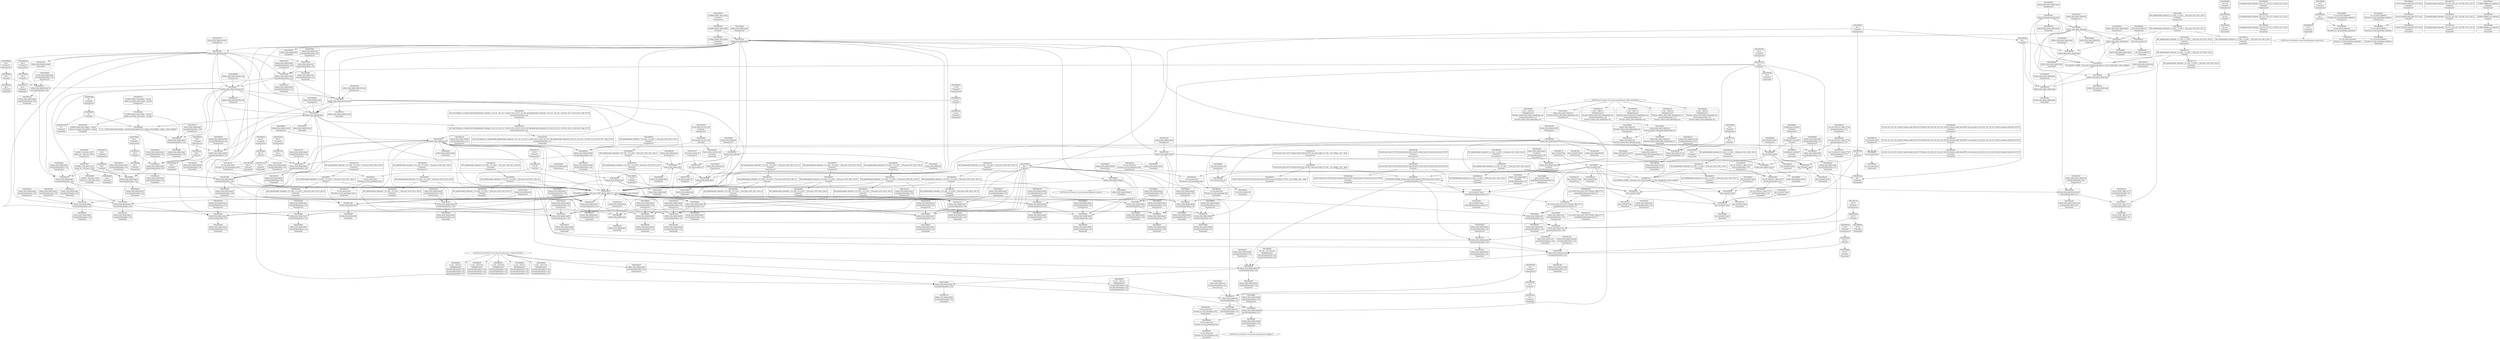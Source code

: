 digraph {
	CE0x3f614c0 [shape=record,shape=Mrecord,label="{CE0x3f614c0|selinux_xfrm_delete:bb}"]
	CE0x3f5abb0 [shape=record,shape=Mrecord,label="{CE0x3f5abb0|i64*_getelementptr_inbounds_(_15_x_i64_,_15_x_i64_*___llvm_gcov_ctr25,_i64_0,_i64_8)|*Constant*|*SummSink*}"]
	CE0x3f8fbe0 [shape=record,shape=Mrecord,label="{CE0x3f8fbe0|selinux_xfrm_delete:tmp33|security/selinux/xfrm.c,150}"]
	CE0x5ba7580 [shape=record,shape=Mrecord,label="{CE0x5ba7580|selinux_xfrm_delete:tmp}"]
	CE0x3f5a0d0 [shape=record,shape=Mrecord,label="{CE0x3f5a0d0|_ret_%struct.task_struct.1015*_%tmp4,_!dbg_!27714|./arch/x86/include/asm/current.h,14|*SummSource*}"]
	CE0x3f46f10 [shape=record,shape=Mrecord,label="{CE0x3f46f10|i64*_getelementptr_inbounds_(_15_x_i64_,_15_x_i64_*___llvm_gcov_ctr25,_i64_0,_i64_8)|*Constant*}"]
	CE0x3f50710 [shape=record,shape=Mrecord,label="{CE0x3f50710|get_current227:tmp2|*SummSink*}"]
	CE0x3f49090 [shape=record,shape=Mrecord,label="{CE0x3f49090|selinux_xfrm_delete:retval.0}"]
	CE0x3fb1df0 [shape=record,shape=Mrecord,label="{CE0x3fb1df0|%struct.task_struct.1015**_bitcast_(%struct.task_struct**_current_task_to_%struct.task_struct.1015**)|*Constant*|*SummSource*}"]
	CE0x3f475f0 [shape=record,shape=Mrecord,label="{CE0x3f475f0|GLOBAL:selinux_xfrm_delete.__warned|Global_var:selinux_xfrm_delete.__warned|*SummSink*}"]
	CE0x3f39410 [shape=record,shape=Mrecord,label="{CE0x3f39410|selinux_xfrm_policy_delete:tmp2}"]
	CE0x3f474e0 [shape=record,shape=Mrecord,label="{CE0x3f474e0|get_current227:tmp1|*SummSource*}"]
	CE0x3f66f90 [shape=record,shape=Mrecord,label="{CE0x3f66f90|%struct.task_struct.1015*_(%struct.task_struct.1015**)*_asm_movq_%gs:$_1:P_,$0_,_r,im,_dirflag_,_fpsr_,_flags_}"]
	CE0x3f5be80 [shape=record,shape=Mrecord,label="{CE0x3f5be80|0:_i8,_:_GCMR_selinux_xfrm_delete.__warned_internal_global_i8_0,_section_.data.unlikely_,_align_1:_elem_0:default:}"]
	CE0x3f507a0 [shape=record,shape=Mrecord,label="{CE0x3f507a0|get_current227:tmp3}"]
	CE0x3f4fb40 [shape=record,shape=Mrecord,label="{CE0x3f4fb40|selinux_xfrm_delete:call4|security/selinux/xfrm.c,142|*SummSource*}"]
	CE0x3f79740 [shape=record,shape=Mrecord,label="{CE0x3f79740|i32_0|*Constant*|*SummSource*}"]
	CE0x3f3d660 [shape=record,shape=Mrecord,label="{CE0x3f3d660|get_current227:tmp3|*SummSink*}"]
	CE0x3f8ae80 [shape=record,shape=Mrecord,label="{CE0x3f8ae80|selinux_xfrm_delete:tmp31|*LoadInst*|security/selinux/xfrm.c,147|*SummSource*}"]
	CE0x3f8ad60 [shape=record,shape=Mrecord,label="{CE0x3f8ad60|selinux_xfrm_delete:tmp31|*LoadInst*|security/selinux/xfrm.c,147}"]
	CE0x3f584d0 [shape=record,shape=Mrecord,label="{CE0x3f584d0|selinux_xfrm_delete:tmp2|*SummSink*}"]
	CE0x3f3c6a0 [shape=record,shape=Mrecord,label="{CE0x3f3c6a0|i64_1|*Constant*|*SummSink*}"]
	CE0x3f51040 [shape=record,shape=Mrecord,label="{CE0x3f51040|i64_10|*Constant*|*SummSink*}"]
	CE0x3f8c620 [shape=record,shape=Mrecord,label="{CE0x3f8c620|i16_39|*Constant*}"]
	CE0x3f8b290 [shape=record,shape=Mrecord,label="{CE0x3f8b290|selinux_xfrm_delete:call8|security/selinux/xfrm.c,147|*SummSource*}"]
	CE0x3f69cd0 [shape=record,shape=Mrecord,label="{CE0x3f69cd0|selinux_xfrm_delete:tmp9|security/selinux/xfrm.c,142|*SummSource*}"]
	CE0x3f447d0 [shape=record,shape=Mrecord,label="{CE0x3f447d0|selinux_xfrm_delete:tmp12|security/selinux/xfrm.c,142|*SummSource*}"]
	CE0x3f5df70 [shape=record,shape=Mrecord,label="{CE0x3f5df70|GLOBAL:get_current227|*Constant*|*SummSink*}"]
	CE0x3f6ec90 [shape=record,shape=Mrecord,label="{CE0x3f6ec90|i64*_getelementptr_inbounds_(_15_x_i64_,_15_x_i64_*___llvm_gcov_ctr25,_i64_0,_i64_13)|*Constant*|*SummSink*}"]
	CE0x3f8b500 [shape=record,shape=Mrecord,label="{CE0x3f8b500|i32_(i32,_i32,_i16,_i32,_%struct.common_audit_data.1017*)*_bitcast_(i32_(i32,_i32,_i16,_i32,_%struct.common_audit_data.495*)*_avc_has_perm_to_i32_(i32,_i32,_i16,_i32,_%struct.common_audit_data.1017*)*)|*Constant*|*SummSink*}"]
	CE0x3f435f0 [shape=record,shape=Mrecord,label="{CE0x3f435f0|i64*_getelementptr_inbounds_(_15_x_i64_,_15_x_i64_*___llvm_gcov_ctr25,_i64_0,_i64_9)|*Constant*}"]
	CE0x3f6a020 [shape=record,shape=Mrecord,label="{CE0x3f6a020|get_current227:tmp1|*SummSink*}"]
	CE0x3f62650 [shape=record,shape=Mrecord,label="{CE0x3f62650|i64_3|*Constant*}"]
	CE0x3f49930 [shape=record,shape=Mrecord,label="{CE0x3f49930|selinux_xfrm_delete:tmp15|security/selinux/xfrm.c,142|*SummSink*}"]
	CE0x544df70 [shape=record,shape=Mrecord,label="{CE0x544df70|_ret_i32_%call,_!dbg_!27713|security/selinux/xfrm.c,327}"]
	CE0x3f3b780 [shape=record,shape=Mrecord,label="{CE0x3f3b780|i64_1|*Constant*}"]
	CE0x3f3ffa0 [shape=record,shape=Mrecord,label="{CE0x3f3ffa0|GLOBAL:__llvm_gcov_ctr25|Global_var:__llvm_gcov_ctr25|*SummSource*}"]
	CE0x3fb2be0 [shape=record,shape=Mrecord,label="{CE0x3fb2be0|i64*_getelementptr_inbounds_(_2_x_i64_,_2_x_i64_*___llvm_gcov_ctr21,_i64_0,_i64_0)|*Constant*|*SummSink*}"]
	CE0x3f4f8e0 [shape=record,shape=Mrecord,label="{CE0x3f4f8e0|selinux_xfrm_delete:call4|security/selinux/xfrm.c,142}"]
	CE0x3f52530 [shape=record,shape=Mrecord,label="{CE0x3f52530|selinux_xfrm_delete:tmp25|security/selinux/xfrm.c,144|*SummSink*}"]
	CE0x3f39eb0 [shape=record,shape=Mrecord,label="{CE0x3f39eb0|selinux_xfrm_policy_delete:bb|*SummSink*}"]
	CE0x3f57e60 [shape=record,shape=Mrecord,label="{CE0x3f57e60|selinux_xfrm_delete:land.lhs.true2|*SummSource*}"]
	CE0x3f43ab0 [shape=record,shape=Mrecord,label="{CE0x3f43ab0|selinux_xfrm_delete:tmp7|security/selinux/xfrm.c,142|*SummSource*}"]
	CE0x3f42ac0 [shape=record,shape=Mrecord,label="{CE0x3f42ac0|selinux_xfrm_delete:tmp9|security/selinux/xfrm.c,142|*SummSink*}"]
	CE0x3f772c0 [shape=record,shape=Mrecord,label="{CE0x3f772c0|_call_void_mcount()_#3|*SummSource*}"]
	CE0x3f8bac0 [shape=record,shape=Mrecord,label="{CE0x3f8bac0|avc_has_perm:entry|*SummSink*}"]
	CE0x3f401f0 [shape=record,shape=Mrecord,label="{CE0x3f401f0|selinux_xfrm_delete:land.lhs.true2}"]
	CE0x3f3d2e0 [shape=record,shape=Mrecord,label="{CE0x3f3d2e0|i64_4|*Constant*|*SummSource*}"]
	CE0x3fada50 [shape=record,shape=Mrecord,label="{CE0x3fada50|get_current227:tmp4|./arch/x86/include/asm/current.h,14|*SummSink*}"]
	CE0x3f5e4c0 [shape=record,shape=Mrecord,label="{CE0x3f5e4c0|get_current227:entry|*SummSink*}"]
	CE0x3f547b0 [shape=record,shape=Mrecord,label="{CE0x3f547b0|i32_142|*Constant*}"]
	CE0x3f69ae0 [shape=record,shape=Mrecord,label="{CE0x3f69ae0|4:_i32,_:_CR_0,4_|*MultipleSource*|security/selinux/xfrm.c,142|security/selinux/xfrm.c,142|security/selinux/xfrm.c,147}"]
	CE0x3f8fd40 [shape=record,shape=Mrecord,label="{CE0x3f8fd40|selinux_xfrm_delete:tmp33|security/selinux/xfrm.c,150|*SummSource*}"]
	CE0x3f3a6c0 [shape=record,shape=Mrecord,label="{CE0x3f3a6c0|selinux_xfrm_delete:if.then}"]
	CE0x3f519b0 [shape=record,shape=Mrecord,label="{CE0x3f519b0|selinux_xfrm_delete:tmp23|security/selinux/xfrm.c,144}"]
	CE0x3f4f0b0 [shape=record,shape=Mrecord,label="{CE0x3f4f0b0|selinux_xfrm_delete:do.end|*SummSink*}"]
	CE0x3f3a060 [shape=record,shape=Mrecord,label="{CE0x3f3a060|selinux_xfrm_policy_delete:call|security/selinux/xfrm.c,327}"]
	CE0x3f44eb0 [shape=record,shape=Mrecord,label="{CE0x3f44eb0|selinux_xfrm_delete:tmp17|security/selinux/xfrm.c,142}"]
	CE0x3f53cf0 [shape=record,shape=Mrecord,label="{CE0x3f53cf0|selinux_xfrm_delete:tmp1|*SummSink*}"]
	CE0x3f46d70 [shape=record,shape=Mrecord,label="{CE0x3f46d70|i64*_getelementptr_inbounds_(_15_x_i64_,_15_x_i64_*___llvm_gcov_ctr25,_i64_0,_i64_8)|*Constant*|*SummSource*}"]
	CE0x3f703d0 [shape=record,shape=Mrecord,label="{CE0x3f703d0|selinux_xfrm_delete:tmp19|security/selinux/xfrm.c,142|*SummSource*}"]
	CE0x3f52020 [shape=record,shape=Mrecord,label="{CE0x3f52020|selinux_xfrm_delete:tmp24|security/selinux/xfrm.c,144|*SummSink*}"]
	CE0x3f51a20 [shape=record,shape=Mrecord,label="{CE0x3f51a20|selinux_xfrm_delete:tmp23|security/selinux/xfrm.c,144|*SummSource*}"]
	CE0x3f4f760 [shape=record,shape=Mrecord,label="{CE0x3f4f760|selinux_xfrm_delete:tmp18|security/selinux/xfrm.c,142|*SummSink*}"]
	CE0x3f51700 [shape=record,shape=Mrecord,label="{CE0x3f51700|selinux_xfrm_delete:tmp22|security/selinux/xfrm.c,144|*SummSource*}"]
	CE0x3f6fa90 [shape=record,shape=Mrecord,label="{CE0x3f6fa90|selinux_xfrm_delete:cred|security/selinux/xfrm.c,142|*SummSink*}"]
	CE0x3f4d060 [shape=record,shape=Mrecord,label="{CE0x3f4d060|selinux_xfrm_delete:land.lhs.true|*SummSource*}"]
	CE0x3f52420 [shape=record,shape=Mrecord,label="{CE0x3f52420|selinux_xfrm_delete:tmp25|security/selinux/xfrm.c,144|*SummSource*}"]
	CE0x3f445d0 [shape=record,shape=Mrecord,label="{CE0x3f445d0|selinux_xfrm_delete:tmp12|security/selinux/xfrm.c,142}"]
	CE0x3f562b0 [shape=record,shape=Mrecord,label="{CE0x3f562b0|selinux_xfrm_delete:tmp4|security/selinux/xfrm.c,142|*SummSource*}"]
	CE0x3f90490 [shape=record,shape=Mrecord,label="{CE0x3f90490|i64*_getelementptr_inbounds_(_2_x_i64_,_2_x_i64_*___llvm_gcov_ctr21,_i64_0,_i64_0)|*Constant*|*SummSource*}"]
	CE0x3f4a920 [shape=record,shape=Mrecord,label="{CE0x3f4a920|selinux_xfrm_delete:tmp20|security/selinux/xfrm.c,142|*SummSink*}"]
	CE0x3f56ad0 [shape=record,shape=Mrecord,label="{CE0x3f56ad0|i8*_getelementptr_inbounds_(_24_x_i8_,_24_x_i8_*_.str244,_i32_0,_i32_0)|*Constant*|*SummSource*}"]
	CE0x3f41e60 [shape=record,shape=Mrecord,label="{CE0x3f41e60|selinux_xfrm_policy_delete:tmp3}"]
	CE0x3f59fa0 [shape=record,shape=Mrecord,label="{CE0x3f59fa0|_ret_i32_%retval.0,_!dbg_!27751|security/selinux/xfrm.c,150|*SummSink*}"]
	CE0x3f70100 [shape=record,shape=Mrecord,label="{CE0x3f70100|selinux_xfrm_delete:tmp19|security/selinux/xfrm.c,142}"]
	CE0x3f473b0 [shape=record,shape=Mrecord,label="{CE0x3f473b0|selinux_xfrm_delete:do.body|*SummSink*}"]
	CE0x3f51630 [shape=record,shape=Mrecord,label="{CE0x3f51630|selinux_xfrm_delete:tmp22|security/selinux/xfrm.c,144}"]
	CE0x3f4aeb0 [shape=record,shape=Mrecord,label="{CE0x3f4aeb0|i64_10|*Constant*}"]
	CE0x3f55c30 [shape=record,shape=Mrecord,label="{CE0x3f55c30|i8*_getelementptr_inbounds_(_24_x_i8_,_24_x_i8_*_.str244,_i32_0,_i32_0)|*Constant*}"]
	CE0x3f40090 [shape=record,shape=Mrecord,label="{CE0x3f40090|GLOBAL:__llvm_gcov_ctr25|Global_var:__llvm_gcov_ctr25|*SummSink*}"]
	CE0x3f45f20 [shape=record,shape=Mrecord,label="{CE0x3f45f20|128:_i8*,_:_CR_128,136_|*MultipleSource*|security/selinux/xfrm.c,142|security/selinux/xfrm.c,142}"]
	CE0x3f552e0 [shape=record,shape=Mrecord,label="{CE0x3f552e0|selinux_xfrm_policy_delete:tmp1}"]
	CE0x3f42620 [shape=record,shape=Mrecord,label="{CE0x3f42620|4:_i32,_:_CR_12,16_|*MultipleSource*|security/selinux/xfrm.c,142|security/selinux/xfrm.c,142|security/selinux/xfrm.c,147}"]
	CE0x3f42a50 [shape=record,shape=Mrecord,label="{CE0x3f42a50|selinux_xfrm_delete:tmp9|security/selinux/xfrm.c,142}"]
	CE0x3f8b380 [shape=record,shape=Mrecord,label="{CE0x3f8b380|selinux_xfrm_delete:call8|security/selinux/xfrm.c,147|*SummSink*}"]
	CE0x3f81220 [shape=record,shape=Mrecord,label="{CE0x3f81220|4:_i32,_:_CRE_1,2_|*MultipleSource*|Function::selinux_xfrm_policy_delete&Arg::ctx::|security/selinux/xfrm.c,147|Function::selinux_xfrm_delete&Arg::ctx::}"]
	CE0x3f438b0 [shape=record,shape=Mrecord,label="{CE0x3f438b0|GLOBAL:selinux_xfrm_delete.__warned|Global_var:selinux_xfrm_delete.__warned}"]
	CE0x3f5da70 [shape=record,shape=Mrecord,label="{CE0x3f5da70|selinux_xfrm_delete:call4|security/selinux/xfrm.c,142|*SummSink*}"]
	CE0x3f448e0 [shape=record,shape=Mrecord,label="{CE0x3f448e0|selinux_xfrm_delete:tmp12|security/selinux/xfrm.c,142|*SummSink*}"]
	CE0x3f8edb0 [shape=record,shape=Mrecord,label="{CE0x3f8edb0|selinux_xfrm_delete:retval.0|*SummSource*}"]
	CE0x3f8ef50 [shape=record,shape=Mrecord,label="{CE0x3f8ef50|selinux_xfrm_delete:retval.0|*SummSink*}"]
	CE0x3f5e2b0 [shape=record,shape=Mrecord,label="{CE0x3f5e2b0|get_current227:entry|*SummSource*}"]
	CE0x3f422d0 [shape=record,shape=Mrecord,label="{CE0x3f422d0|4:_i32,_:_CR_8,12_|*MultipleSource*|security/selinux/xfrm.c,142|security/selinux/xfrm.c,142|security/selinux/xfrm.c,147}"]
	CE0x3f38150 [shape=record,shape=Mrecord,label="{CE0x3f38150|selinux_xfrm_policy_delete:entry}"]
	CE0x3f8cf90 [shape=record,shape=Mrecord,label="{CE0x3f8cf90|i32_4|*Constant*|*SummSource*}"]
	CE0x3f8d1e0 [shape=record,shape=Mrecord,label="{CE0x3f8d1e0|avc_has_perm:requested|Function::avc_has_perm&Arg::requested::|*SummSink*}"]
	CE0x3f47850 [shape=record,shape=Mrecord,label="{CE0x3f47850|selinux_xfrm_delete:tobool1|security/selinux/xfrm.c,142}"]
	CE0x3f7db90 [shape=record,shape=Mrecord,label="{CE0x3f7db90|selinux_xfrm_delete:tmp29|security/selinux/xfrm.c,147|*SummSink*}"]
	CE0x3f46c10 [shape=record,shape=Mrecord,label="{CE0x3f46c10|i64*_getelementptr_inbounds_(_2_x_i64_,_2_x_i64_*___llvm_gcov_ctr21,_i64_0,_i64_1)|*Constant*}"]
	CE0x3f491d0 [shape=record,shape=Mrecord,label="{CE0x3f491d0|_call_void_lockdep_rcu_suspicious(i8*_getelementptr_inbounds_(_24_x_i8_,_24_x_i8_*_.str244,_i32_0,_i32_0),_i32_142,_i8*_getelementptr_inbounds_(_45_x_i8_,_45_x_i8_*_.str1245,_i32_0,_i32_0))_#10,_!dbg_!27729|security/selinux/xfrm.c,142}"]
	CE0x3f3b990 [shape=record,shape=Mrecord,label="{CE0x3f3b990|selinux_xfrm_delete:ctx|Function::selinux_xfrm_delete&Arg::ctx::|*SummSource*}"]
	CE0x3f4f620 [shape=record,shape=Mrecord,label="{CE0x3f4f620|selinux_xfrm_delete:tmp18|security/selinux/xfrm.c,142|*SummSource*}"]
	CE0x3f773a0 [shape=record,shape=Mrecord,label="{CE0x3f773a0|_call_void_mcount()_#3|*SummSink*}"]
	CE0x3f8c380 [shape=record,shape=Mrecord,label="{CE0x3f8c380|avc_has_perm:tsid|Function::avc_has_perm&Arg::tsid::|*SummSource*}"]
	CE0x3f4fc50 [shape=record,shape=Mrecord,label="{CE0x3f4fc50|4:_i32,_:_CR_20,24_|*MultipleSource*|security/selinux/xfrm.c,142|security/selinux/xfrm.c,142|security/selinux/xfrm.c,147}"]
	CE0x3f40db0 [shape=record,shape=Mrecord,label="{CE0x3f40db0|i32_22|*Constant*|*SummSink*}"]
	CE0x3f6e5d0 [shape=record,shape=Mrecord,label="{CE0x3f6e5d0|selinux_xfrm_delete:tmp27|security/selinux/xfrm.c,145}"]
	CE0x3f48a30 [shape=record,shape=Mrecord,label="{CE0x3f48a30|avc_has_perm:auditdata|Function::avc_has_perm&Arg::auditdata::|*SummSource*}"]
	CE0x3f34950 [shape=record,shape=Mrecord,label="{CE0x3f34950|GLOBAL:selinux_xfrm_delete|*Constant*}"]
	CE0x3f6f7f0 [shape=record,shape=Mrecord,label="{CE0x3f6f7f0|selinux_xfrm_delete:tmp29|security/selinux/xfrm.c,147}"]
	CE0x3f7bc10 [shape=record,shape=Mrecord,label="{CE0x3f7bc10|selinux_xfrm_delete:tobool|security/selinux/xfrm.c,142|*SummSink*}"]
	CE0x3f8c7c0 [shape=record,shape=Mrecord,label="{CE0x3f8c7c0|i16_39|*Constant*|*SummSource*}"]
	CE0x3f53e10 [shape=record,shape=Mrecord,label="{CE0x3f53e10|i64*_getelementptr_inbounds_(_15_x_i64_,_15_x_i64_*___llvm_gcov_ctr25,_i64_0,_i64_1)|*Constant*|*SummSink*}"]
	CE0x3f8bd40 [shape=record,shape=Mrecord,label="{CE0x3f8bd40|avc_has_perm:ssid|Function::avc_has_perm&Arg::ssid::}"]
	CE0x3f3bf10 [shape=record,shape=Mrecord,label="{CE0x3f3bf10|i64_1|*Constant*|*SummSource*}"]
	CE0x3f3fdd0 [shape=record,shape=Mrecord,label="{CE0x3f3fdd0|selinux_xfrm_delete:bb|*SummSource*}"]
	CE0x3f4f5b0 [shape=record,shape=Mrecord,label="{CE0x3f4f5b0|selinux_xfrm_delete:tmp18|security/selinux/xfrm.c,142}"]
	CE0x3f56690 [shape=record,shape=Mrecord,label="{CE0x3f56690|i64_3|*Constant*|*SummSource*}"]
	CE0x3f4d130 [shape=record,shape=Mrecord,label="{CE0x3f4d130|selinux_xfrm_delete:land.lhs.true|*SummSink*}"]
	CE0x3f4ab50 [shape=record,shape=Mrecord,label="{CE0x3f4ab50|%struct.xfrm_sec_ctx*_null|*Constant*|*SummSource*}"]
	"CONST[source:0(mediator),value:2(dynamic)][purpose:{subject}]"
	CE0x3f5b7e0 [shape=record,shape=Mrecord,label="{CE0x3f5b7e0|COLLAPSED:_GCMRE___llvm_gcov_ctr9_internal_global_2_x_i64_zeroinitializer:_elem_0:default:}"]
	CE0x3f5b600 [shape=record,shape=Mrecord,label="{CE0x3f5b600|selinux_xfrm_policy_delete:tmp3|*SummSink*}"]
	CE0x3f70090 [shape=record,shape=Mrecord,label="{CE0x3f70090|i32_22|*Constant*}"]
	CE0x3f8afa0 [shape=record,shape=Mrecord,label="{CE0x3f8afa0|selinux_xfrm_delete:tmp31|*LoadInst*|security/selinux/xfrm.c,147|*SummSink*}"]
	CE0x3f49720 [shape=record,shape=Mrecord,label="{CE0x3f49720|selinux_xfrm_delete:tmp15|security/selinux/xfrm.c,142|*SummSource*}"]
	CE0x3f55fe0 [shape=record,shape=Mrecord,label="{CE0x3f55fe0|selinux_xfrm_delete:if.then6|*SummSource*}"]
	CE0x3f409e0 [shape=record,shape=Mrecord,label="{CE0x3f409e0|selinux_xfrm_delete:sid|security/selinux/xfrm.c,147|*SummSource*}"]
	CE0x3f43170 [shape=record,shape=Mrecord,label="{CE0x3f43170|i8*_getelementptr_inbounds_(_45_x_i8_,_45_x_i8_*_.str1245,_i32_0,_i32_0)|*Constant*|*SummSource*}"]
	CE0x3f3f2a0 [shape=record,shape=Mrecord,label="{CE0x3f3f2a0|selinux_xfrm_policy_delete:tmp1|*SummSource*}"]
	CE0x3f47900 [shape=record,shape=Mrecord,label="{CE0x3f47900|i64_1|*Constant*}"]
	CE0x3f472d0 [shape=record,shape=Mrecord,label="{CE0x3f472d0|selinux_xfrm_delete:do.body}"]
	CE0x3f8c4b0 [shape=record,shape=Mrecord,label="{CE0x3f8c4b0|avc_has_perm:tsid|Function::avc_has_perm&Arg::tsid::|*SummSink*}"]
	CE0x3f54a20 [shape=record,shape=Mrecord,label="{CE0x3f54a20|i32_142|*Constant*|*SummSink*}"]
	CE0x3f5a010 [shape=record,shape=Mrecord,label="{CE0x3f5a010|_ret_i32_%call,_!dbg_!27713|security/selinux/xfrm.c,327|*SummSource*}"]
	CE0x3f4ea30 [shape=record,shape=Mrecord,label="{CE0x3f4ea30|selinux_xfrm_delete:tmp13|security/selinux/xfrm.c,142}"]
	CE0x3f3a350 [shape=record,shape=Mrecord,label="{CE0x3f3a350|selinux_xfrm_policy_delete:call|security/selinux/xfrm.c,327|*SummSource*}"]
	CE0x3f3f470 [shape=record,shape=Mrecord,label="{CE0x3f3f470|i64_4|*Constant*}"]
	CE0x3f4b1a0 [shape=record,shape=Mrecord,label="{CE0x3f4b1a0|selinux_xfrm_delete:tobool5|security/selinux/xfrm.c,144|*SummSource*}"]
	CE0x3f902f0 [shape=record,shape=Mrecord,label="{CE0x3f902f0|i64*_getelementptr_inbounds_(_2_x_i64_,_2_x_i64_*___llvm_gcov_ctr21,_i64_0,_i64_0)|*Constant*}"]
	CE0x3f6e150 [shape=record,shape=Mrecord,label="{CE0x3f6e150|selinux_xfrm_delete:tmp26|security/selinux/xfrm.c,145|*SummSource*}"]
	CE0x3f4e130 [shape=record,shape=Mrecord,label="{CE0x3f4e130|selinux_xfrm_delete:tmp5|security/selinux/xfrm.c,142|*SummSink*}"]
	CE0x3f5e970 [shape=record,shape=Mrecord,label="{CE0x3f5e970|i64*_getelementptr_inbounds_(_15_x_i64_,_15_x_i64_*___llvm_gcov_ctr25,_i64_0,_i64_6)|*Constant*|*SummSink*}"]
	CE0x3f5bef0 [shape=record,shape=Mrecord,label="{CE0x3f5bef0|selinux_xfrm_delete:tmp8|security/selinux/xfrm.c,142}"]
	CE0x3f68160 [shape=record,shape=Mrecord,label="{CE0x3f68160|_call_void_mcount()_#3|*SummSink*}"]
	CE0x3f81330 [shape=record,shape=Mrecord,label="{CE0x3f81330|4:_i32,_:_CRE_2,4_|*MultipleSource*|Function::selinux_xfrm_policy_delete&Arg::ctx::|security/selinux/xfrm.c,147|Function::selinux_xfrm_delete&Arg::ctx::}"]
	CE0x3f80ce0 [shape=record,shape=Mrecord,label="{CE0x3f80ce0|selinux_xfrm_delete:ctx_sid|security/selinux/xfrm.c,147}"]
	CE0x3f39880 [shape=record,shape=Mrecord,label="{CE0x3f39880|selinux_xfrm_policy_delete:tmp}"]
	CE0x3f4ada0 [shape=record,shape=Mrecord,label="{CE0x3f4ada0|%struct.xfrm_sec_ctx*_null|*Constant*|*SummSink*}"]
	CE0x3f57530 [shape=record,shape=Mrecord,label="{CE0x3f57530|selinux_xfrm_delete:return|*SummSource*}"]
	CE0x3fad980 [shape=record,shape=Mrecord,label="{CE0x3fad980|get_current227:tmp4|./arch/x86/include/asm/current.h,14|*SummSource*}"]
	CE0x3f3cb70 [shape=record,shape=Mrecord,label="{CE0x3f3cb70|i64*_getelementptr_inbounds_(_2_x_i64_,_2_x_i64_*___llvm_gcov_ctr9,_i64_0,_i64_0)|*Constant*}"]
	CE0x3f48e50 [shape=record,shape=Mrecord,label="{CE0x3f48e50|i64*_getelementptr_inbounds_(_15_x_i64_,_15_x_i64_*___llvm_gcov_ctr25,_i64_0,_i64_14)|*Constant*}"]
	"CONST[source:0(mediator),value:2(dynamic)][purpose:{subject}][SrcIdx:1]"
	CE0x3f8d730 [shape=record,shape=Mrecord,label="{CE0x3f8d730|%struct.common_audit_data.1017*_null|*Constant*|*SummSink*}"]
	CE0x3f8f1e0 [shape=record,shape=Mrecord,label="{CE0x3f8f1e0|i64*_getelementptr_inbounds_(_15_x_i64_,_15_x_i64_*___llvm_gcov_ctr25,_i64_0,_i64_14)|*Constant*|*SummSource*}"]
	CE0x3f6fc20 [shape=record,shape=Mrecord,label="{CE0x3f6fc20|selinux_xfrm_delete:cred|security/selinux/xfrm.c,142}"]
	CE0x5ba7680 [shape=record,shape=Mrecord,label="{CE0x5ba7680|i64*_getelementptr_inbounds_(_15_x_i64_,_15_x_i64_*___llvm_gcov_ctr25,_i64_0,_i64_0)|*Constant*|*SummSink*}"]
	CE0x3f345e0 [shape=record,shape=Mrecord,label="{CE0x3f345e0|selinux_xfrm_delete:tmp2}"]
	CE0x3f8b5c0 [shape=record,shape=Mrecord,label="{CE0x3f8b5c0|avc_has_perm:entry}"]
	CE0x3f6f900 [shape=record,shape=Mrecord,label="{CE0x3f6f900|selinux_xfrm_delete:tmp29|security/selinux/xfrm.c,147|*SummSource*}"]
	CE0x3f3f710 [shape=record,shape=Mrecord,label="{CE0x3f3f710|selinux_xfrm_delete:tmp8|security/selinux/xfrm.c,142|*SummSource*}"]
	CE0x3f8d070 [shape=record,shape=Mrecord,label="{CE0x3f8d070|i32_4|*Constant*|*SummSink*}"]
	CE0x3f3cac0 [shape=record,shape=Mrecord,label="{CE0x3f3cac0|selinux_xfrm_delete:ctx|Function::selinux_xfrm_delete&Arg::ctx::}"]
	CE0x3f4d2f0 [shape=record,shape=Mrecord,label="{CE0x3f4d2f0|selinux_xfrm_delete:entry|*SummSource*}"]
	CE0x3f6e3e0 [shape=record,shape=Mrecord,label="{CE0x3f6e3e0|selinux_xfrm_delete:tmp26|security/selinux/xfrm.c,145|*SummSink*}"]
	CE0x3f500f0 [shape=record,shape=Mrecord,label="{CE0x3f500f0|i32_3|*Constant*|*SummSource*}"]
	CE0x3f7bb00 [shape=record,shape=Mrecord,label="{CE0x3f7bb00|i64_2|*Constant*}"]
	CE0x3f80c70 [shape=record,shape=Mrecord,label="{CE0x3f80c70|selinux_xfrm_delete:sid|security/selinux/xfrm.c,147}"]
	CE0x3f57c30 [shape=record,shape=Mrecord,label="{CE0x3f57c30|selinux_xfrm_delete:tmp11|security/selinux/xfrm.c,142|*SummSink*}"]
	CE0x3f5dbe0 [shape=record,shape=Mrecord,label="{CE0x3f5dbe0|GLOBAL:get_current227|*Constant*|*SummSource*}"]
	CE0x3f8f670 [shape=record,shape=Mrecord,label="{CE0x3f8f670|selinux_xfrm_delete:tmp32|security/selinux/xfrm.c,150}"]
	CE0x3f561a0 [shape=record,shape=Mrecord,label="{CE0x3f561a0|selinux_xfrm_delete:tmp4|security/selinux/xfrm.c,142|*SummSink*}"]
	CE0x3f8d480 [shape=record,shape=Mrecord,label="{CE0x3f8d480|avc_has_perm:requested|Function::avc_has_perm&Arg::requested::|*SummSource*}"]
	CE0x3f8cc30 [shape=record,shape=Mrecord,label="{CE0x3f8cc30|avc_has_perm:tclass|Function::avc_has_perm&Arg::tclass::|*SummSource*}"]
	CE0x3f44230 [shape=record,shape=Mrecord,label="{CE0x3f44230|selinux_xfrm_delete:tmp16|security/selinux/xfrm.c,142}"]
	CE0x3f51470 [shape=record,shape=Mrecord,label="{CE0x3f51470|selinux_xfrm_delete:tmp22|security/selinux/xfrm.c,144|*SummSink*}"]
	CE0x3f76060 [shape=record,shape=Mrecord,label="{CE0x3f76060|i64_1|*Constant*}"]
	CE0x3f4e1a0 [shape=record,shape=Mrecord,label="{CE0x3f4e1a0|selinux_xfrm_delete:tmp6|security/selinux/xfrm.c,142}"]
	CE0x3f80e10 [shape=record,shape=Mrecord,label="{CE0x3f80e10|selinux_xfrm_delete:ctx_sid|security/selinux/xfrm.c,147|*SummSource*}"]
	CE0x3f3edd0 [shape=record,shape=Mrecord,label="{CE0x3f3edd0|selinux_xfrm_delete:tmp5|security/selinux/xfrm.c,142|*SummSource*}"]
	CE0x3f7bb70 [shape=record,shape=Mrecord,label="{CE0x3f7bb70|selinux_xfrm_delete:tobool|security/selinux/xfrm.c,142|*SummSource*}"]
	CE0x3f51b80 [shape=record,shape=Mrecord,label="{CE0x3f51b80|selinux_xfrm_delete:tmp23|security/selinux/xfrm.c,144|*SummSink*}"]
	CE0x3f4d400 [shape=record,shape=Mrecord,label="{CE0x3f4d400|GLOBAL:selinux_xfrm_delete|*Constant*|*SummSink*}"]
	CE0x3f514e0 [shape=record,shape=Mrecord,label="{CE0x3f514e0|i64*_getelementptr_inbounds_(_15_x_i64_,_15_x_i64_*___llvm_gcov_ctr25,_i64_0,_i64_12)|*Constant*}"]
	CE0x5ebb980 [shape=record,shape=Mrecord,label="{CE0x5ebb980|selinux_xfrm_delete:tmp|*SummSink*}"]
	CE0x3f41340 [shape=record,shape=Mrecord,label="{CE0x3f41340|selinux_xfrm_delete:security|security/selinux/xfrm.c,142|*SummSource*}"]
	CE0x3f8ca60 [shape=record,shape=Mrecord,label="{CE0x3f8ca60|i32_4|*Constant*}"]
	CE0x3f5eb10 [shape=record,shape=Mrecord,label="{CE0x3f5eb10|i1_true|*Constant*}"]
	CE0x3f6e0e0 [shape=record,shape=Mrecord,label="{CE0x3f6e0e0|selinux_xfrm_delete:tmp26|security/selinux/xfrm.c,145}"]
	CE0x3f4a990 [shape=record,shape=Mrecord,label="{CE0x3f4a990|selinux_xfrm_delete:tmp21|security/selinux/xfrm.c,142}"]
	CE0x3f56e80 [shape=record,shape=Mrecord,label="{CE0x3f56e80|GLOBAL:lockdep_rcu_suspicious|*Constant*|*SummSink*}"]
	CE0x3f3d3c0 [shape=record,shape=Mrecord,label="{CE0x3f3d3c0|i64_5|*Constant*}"]
	CE0x3f3a610 [shape=record,shape=Mrecord,label="{CE0x3f3a610|selinux_xfrm_policy_delete:bb|*SummSource*}"]
	CE0x3a00520 [shape=record,shape=Mrecord,label="{CE0x3a00520|selinux_xfrm_delete:tmp13|security/selinux/xfrm.c,142|*SummSink*}"]
	CE0x3f77330 [shape=record,shape=Mrecord,label="{CE0x3f77330|i32_0|*Constant*}"]
	CE0x3f53700 [shape=record,shape=Mrecord,label="{CE0x3f53700|_call_void_lockdep_rcu_suspicious(i8*_getelementptr_inbounds_(_24_x_i8_,_24_x_i8_*_.str244,_i32_0,_i32_0),_i32_142,_i8*_getelementptr_inbounds_(_45_x_i8_,_45_x_i8_*_.str1245,_i32_0,_i32_0))_#10,_!dbg_!27729|security/selinux/xfrm.c,142|*SummSink*}"]
	CE0x3f6f600 [shape=record,shape=Mrecord,label="{CE0x3f6f600|selinux_xfrm_delete:tmp28|security/selinux/xfrm.c,147|*SummSink*}"]
	CE0x3f455c0 [shape=record,shape=Mrecord,label="{CE0x3f455c0|selinux_xfrm_delete:return|*SummSink*}"]
	CE0x3f45fe0 [shape=record,shape=Mrecord,label="{CE0x3f45fe0|selinux_xfrm_policy_delete:tmp2|*SummSink*}"]
	CE0x3f511e0 [shape=record,shape=Mrecord,label="{CE0x3f511e0|i64_11|*Constant*|*SummSink*}"]
	CE0x3f68200 [shape=record,shape=Mrecord,label="{CE0x3f68200|get_current227:tmp4|./arch/x86/include/asm/current.h,14}"]
	CE0x3f5bf60 [shape=record,shape=Mrecord,label="{CE0x3f5bf60|selinux_xfrm_delete:tmp8|security/selinux/xfrm.c,142|*SummSink*}"]
	CE0x3f3b6d0 [shape=record,shape=Mrecord,label="{CE0x3f3b6d0|GLOBAL:selinux_xfrm_delete|*Constant*|*SummSource*}"]
	CE0x3f69fb0 [shape=record,shape=Mrecord,label="{CE0x3f69fb0|selinux_xfrm_delete:tmp10|security/selinux/xfrm.c,142}"]
	CE0x3f6f780 [shape=record,shape=Mrecord,label="{CE0x3f6f780|i32_1|*Constant*}"]
	CE0x3f58860 [shape=record,shape=Mrecord,label="{CE0x3f58860|selinux_xfrm_delete:tmp7|security/selinux/xfrm.c,142}"]
	CE0x3f5e080 [shape=record,shape=Mrecord,label="{CE0x3f5e080|get_current227:entry}"]
	CE0x3f47e10 [shape=record,shape=Mrecord,label="{CE0x3f47e10|get_current227:tmp|*SummSink*}"]
	CE0x3f521c0 [shape=record,shape=Mrecord,label="{CE0x3f521c0|selinux_xfrm_delete:tmp25|security/selinux/xfrm.c,144}"]
	CE0x3f5f4b0 [shape=record,shape=Mrecord,label="{CE0x3f5f4b0|selinux_xfrm_policy_delete:tmp3|*SummSource*}"]
	CE0x3f61b90 [shape=record,shape=Mrecord,label="{CE0x3f61b90|i8_1|*Constant*|*SummSink*}"]
	CE0x3f5e7b0 [shape=record,shape=Mrecord,label="{CE0x3f5e7b0|_ret_%struct.task_struct.1015*_%tmp4,_!dbg_!27714|./arch/x86/include/asm/current.h,14}"]
	CE0x3f3a2a0 [shape=record,shape=Mrecord,label="{CE0x3f3a2a0|selinux_xfrm_policy_delete:ctx|Function::selinux_xfrm_policy_delete&Arg::ctx::}"]
	CE0x3f581a0 [shape=record,shape=Mrecord,label="{CE0x3f581a0|_call_void_mcount()_#3}"]
	CE0x3f47aa0 [shape=record,shape=Mrecord,label="{CE0x3f47aa0|selinux_xfrm_delete:ctx|Function::selinux_xfrm_delete&Arg::ctx::|*SummSink*}"]
	CE0x3f42870 [shape=record,shape=Mrecord,label="{CE0x3f42870|4:_i32,_:_CR_16,20_|*MultipleSource*|security/selinux/xfrm.c,142|security/selinux/xfrm.c,142|security/selinux/xfrm.c,147}"]
	CE0x3f5ec50 [shape=record,shape=Mrecord,label="{CE0x3f5ec50|i8*_getelementptr_inbounds_(_45_x_i8_,_45_x_i8_*_.str1245,_i32_0,_i32_0)|*Constant*}"]
	"CONST[source:1(input),value:2(dynamic)][purpose:{object}][SrcIdx:0]"
	CE0x3f3f400 [shape=record,shape=Mrecord,label="{CE0x3f3f400|selinux_xfrm_delete:tobool1|security/selinux/xfrm.c,142|*SummSource*}"]
	CE0x3f47d00 [shape=record,shape=Mrecord,label="{CE0x3f47d00|_ret_i32_%retval.0,_!dbg_!27751|security/selinux/xfrm.c,150}"]
	CE0x3f3ccb0 [shape=record,shape=Mrecord,label="{CE0x3f3ccb0|selinux_xfrm_policy_delete:ctx|Function::selinux_xfrm_policy_delete&Arg::ctx::|*SummSource*}"]
	CE0x3f80e80 [shape=record,shape=Mrecord,label="{CE0x3f80e80|selinux_xfrm_delete:ctx_sid|security/selinux/xfrm.c,147|*SummSink*}"]
	CE0x3f58540 [shape=record,shape=Mrecord,label="{CE0x3f58540|i64*_getelementptr_inbounds_(_15_x_i64_,_15_x_i64_*___llvm_gcov_ctr25,_i64_0,_i64_1)|*Constant*|*SummSource*}"]
	CE0x3f3ff30 [shape=record,shape=Mrecord,label="{CE0x3f3ff30|i64*_getelementptr_inbounds_(_15_x_i64_,_15_x_i64_*___llvm_gcov_ctr25,_i64_0,_i64_0)|*Constant*}"]
	CE0x3f410f0 [shape=record,shape=Mrecord,label="{CE0x3f410f0|selinux_xfrm_delete:security|security/selinux/xfrm.c,142}"]
	CE0x3f81880 [shape=record,shape=Mrecord,label="{CE0x3f81880|4:_i32,_:_CRE_4,8_|*MultipleSource*|Function::selinux_xfrm_policy_delete&Arg::ctx::|security/selinux/xfrm.c,147|Function::selinux_xfrm_delete&Arg::ctx::}"]
	CE0x3f8da00 [shape=record,shape=Mrecord,label="{CE0x3f8da00|_ret_i32_%retval.0,_!dbg_!27728|security/selinux/avc.c,775}"]
	CE0x3f3efe0 [shape=record,shape=Mrecord,label="{CE0x3f3efe0|selinux_xfrm_policy_delete:tmp1|*SummSink*}"]
	CE0x3f42e60 [shape=record,shape=Mrecord,label="{CE0x3f42e60|i64_0|*Constant*|*SummSink*}"]
	CE0x3f4ff60 [shape=record,shape=Mrecord,label="{CE0x3f4ff60|selinux_xfrm_delete:tmp30|security/selinux/xfrm.c,147|*SummSource*}"]
	CE0x3f7dfd0 [shape=record,shape=Mrecord,label="{CE0x3f7dfd0|selinux_xfrm_delete:sid|security/selinux/xfrm.c,147|*SummSink*}"]
	CE0x531b4e0 [shape=record,shape=Mrecord,label="{CE0x531b4e0|selinux_xfrm_delete:tmp|*SummSource*}"]
	CE0x3fb17c0 [shape=record,shape=Mrecord,label="{CE0x3fb17c0|get_current227:tmp|*SummSource*}"]
	CE0x3f761e0 [shape=record,shape=Mrecord,label="{CE0x3f761e0|selinux_xfrm_delete:tmp1|*SummSource*}"]
	CE0x3f6d870 [shape=record,shape=Mrecord,label="{CE0x3f6d870|i64*_getelementptr_inbounds_(_2_x_i64_,_2_x_i64_*___llvm_gcov_ctr21,_i64_0,_i64_1)|*Constant*|*SummSink*}"]
	CE0x3f34e10 [shape=record,shape=Mrecord,label="{CE0x3f34e10|selinux_xfrm_policy_delete:tmp|*SummSource*}"]
	CE0x3f56130 [shape=record,shape=Mrecord,label="{CE0x3f56130|i64_3|*Constant*|*SummSink*}"]
	CE0x3f40d40 [shape=record,shape=Mrecord,label="{CE0x3f40d40|i32_22|*Constant*|*SummSource*}"]
	CE0x3f50080 [shape=record,shape=Mrecord,label="{CE0x3f50080|i32_3|*Constant*|*SummSink*}"]
	CE0x3f8f390 [shape=record,shape=Mrecord,label="{CE0x3f8f390|i64*_getelementptr_inbounds_(_15_x_i64_,_15_x_i64_*___llvm_gcov_ctr25,_i64_0,_i64_14)|*Constant*|*SummSink*}"]
	CE0x3f7dec0 [shape=record,shape=Mrecord,label="{CE0x3f7dec0|i32_1|*Constant*|*SummSink*}"]
	CE0x3f3f5f0 [shape=record,shape=Mrecord,label="{CE0x3f3f5f0|i64_4|*Constant*|*SummSink*}"]
	CE0x3f47970 [shape=record,shape=Mrecord,label="{CE0x3f47970|get_current227:tmp1}"]
	CE0x5ba7510 [shape=record,shape=Mrecord,label="{CE0x5ba7510|i64*_getelementptr_inbounds_(_15_x_i64_,_15_x_i64_*___llvm_gcov_ctr25,_i64_0,_i64_0)|*Constant*|*SummSource*}"]
	CE0x3f3aa80 [shape=record,shape=Mrecord,label="{CE0x3f3aa80|selinux_xfrm_policy_delete:call|security/selinux/xfrm.c,327|*SummSink*}"]
	CE0x3f43e90 [shape=record,shape=Mrecord,label="{CE0x3f43e90|selinux_xfrm_delete:if.end7|*SummSource*}"]
	CE0x3f56b60 [shape=record,shape=Mrecord,label="{CE0x3f56b60|i8*_getelementptr_inbounds_(_24_x_i8_,_24_x_i8_*_.str244,_i32_0,_i32_0)|*Constant*|*SummSink*}"]
	CE0x3f53690 [shape=record,shape=Mrecord,label="{CE0x3f53690|_call_void_lockdep_rcu_suspicious(i8*_getelementptr_inbounds_(_24_x_i8_,_24_x_i8_*_.str244,_i32_0,_i32_0),_i32_142,_i8*_getelementptr_inbounds_(_45_x_i8_,_45_x_i8_*_.str1245,_i32_0,_i32_0))_#10,_!dbg_!27729|security/selinux/xfrm.c,142|*SummSource*}"]
	CE0x3f4a860 [shape=record,shape=Mrecord,label="{CE0x3f4a860|selinux_xfrm_delete:tmp20|security/selinux/xfrm.c,142}"]
	CE0x3f69b50 [shape=record,shape=Mrecord,label="{CE0x3f69b50|4:_i32,_:_CR_4,8_|*MultipleSource*|security/selinux/xfrm.c,142|security/selinux/xfrm.c,142|security/selinux/xfrm.c,147}"]
	CE0x3f544e0 [shape=record,shape=Mrecord,label="{CE0x3f544e0|selinux_xfrm_delete:if.then6|*SummSink*}"]
	CE0x3f8c8f0 [shape=record,shape=Mrecord,label="{CE0x3f8c8f0|i16_39|*Constant*|*SummSink*}"]
	CE0x3f6aa50 [shape=record,shape=Mrecord,label="{CE0x3f6aa50|i1_true|*Constant*|*SummSource*}"]
	CE0x3f6f280 [shape=record,shape=Mrecord,label="{CE0x3f6f280|selinux_xfrm_delete:tmp28|security/selinux/xfrm.c,147}"]
	CE0x3f442a0 [shape=record,shape=Mrecord,label="{CE0x3f442a0|selinux_xfrm_delete:tmp16|security/selinux/xfrm.c,142|*SummSource*}"]
	CE0x3f6acb0 [shape=record,shape=Mrecord,label="{CE0x3f6acb0|i1_true|*Constant*|*SummSink*}"]
	CE0x3f6fd90 [shape=record,shape=Mrecord,label="{CE0x3f6fd90|selinux_xfrm_delete:cred|security/selinux/xfrm.c,142|*SummSource*}"]
	CE0x3f3f090 [shape=record,shape=Mrecord,label="{CE0x3f3f090|selinux_xfrm_policy_delete:bb}"]
	CE0x3f7e170 [shape=record,shape=Mrecord,label="{CE0x3f7e170|i32_3|*Constant*}"]
	CE0x3f50cb0 [shape=record,shape=Mrecord,label="{CE0x3f50cb0|selinux_xfrm_delete:tobool5|security/selinux/xfrm.c,144|*SummSink*}"]
	CE0x3f4aa00 [shape=record,shape=Mrecord,label="{CE0x3f4aa00|selinux_xfrm_delete:tmp21|security/selinux/xfrm.c,142|*SummSource*}"]
	CE0x3f3b0a0 [shape=record,shape=Mrecord,label="{CE0x3f3b0a0|selinux_xfrm_delete:if.end}"]
	CE0x3f4fef0 [shape=record,shape=Mrecord,label="{CE0x3f4fef0|selinux_xfrm_delete:tmp30|security/selinux/xfrm.c,147|*SummSink*}"]
	CE0x3f3aff0 [shape=record,shape=Mrecord,label="{CE0x3f3aff0|i64*_getelementptr_inbounds_(_2_x_i64_,_2_x_i64_*___llvm_gcov_ctr9,_i64_0,_i64_1)|*Constant*|*SummSource*}"]
	"CONST[source:0(mediator),value:2(dynamic)][purpose:{object}]"
	CE0x3f3a560 [shape=record,shape=Mrecord,label="{CE0x3f3a560|selinux_xfrm_delete:if.end|*SummSource*}"]
	CE0x3f51400 [shape=record,shape=Mrecord,label="{CE0x3f51400|i64_11|*Constant*|*SummSource*}"]
	CE0x3a00830 [shape=record,shape=Mrecord,label="{CE0x3a00830|selinux_xfrm_delete:tmp14|security/selinux/xfrm.c,142|*SummSink*}"]
	CE0x3f6db80 [shape=record,shape=Mrecord,label="{CE0x3f6db80|i64*_getelementptr_inbounds_(_15_x_i64_,_15_x_i64_*___llvm_gcov_ctr25,_i64_0,_i64_12)|*Constant*|*SummSink*}"]
	CE0x3fc9e30 [shape=record,shape=Mrecord,label="{CE0x3fc9e30|%struct.task_struct.1015**_bitcast_(%struct.task_struct**_current_task_to_%struct.task_struct.1015**)|*Constant*}"]
	CE0x3f6c140 [shape=record,shape=Mrecord,label="{CE0x3f6c140|COLLAPSED:_GCMRE___llvm_gcov_ctr21_internal_global_2_x_i64_zeroinitializer:_elem_0:default:}"]
	CE0x3f58b00 [shape=record,shape=Mrecord,label="{CE0x3f58b00|selinux_xfrm_policy_delete:entry|*SummSource*}"]
	CE0x3f47130 [shape=record,shape=Mrecord,label="{CE0x3f47130|i64*_getelementptr_inbounds_(_2_x_i64_,_2_x_i64_*___llvm_gcov_ctr9,_i64_0,_i64_0)|*Constant*|*SummSink*}"]
	CE0x3f78440 [shape=record,shape=Mrecord,label="{CE0x3f78440|selinux_xfrm_delete:call|security/selinux/xfrm.c,142}"]
	CE0x3f8ccd0 [shape=record,shape=Mrecord,label="{CE0x3f8ccd0|avc_has_perm:tclass|Function::avc_has_perm&Arg::tclass::|*SummSink*}"]
	CE0x3f56210 [shape=record,shape=Mrecord,label="{CE0x3f56210|selinux_xfrm_delete:tmp4|security/selinux/xfrm.c,142}"]
	CE0x3f784b0 [shape=record,shape=Mrecord,label="{CE0x3f784b0|selinux_xfrm_delete:call|security/selinux/xfrm.c,142|*SummSource*}"]
	CE0x3f814a0 [shape=record,shape=Mrecord,label="{CE0x3f814a0|i32_(i32,_i32,_i16,_i32,_%struct.common_audit_data.1017*)*_bitcast_(i32_(i32,_i32,_i16,_i32,_%struct.common_audit_data.495*)*_avc_has_perm_to_i32_(i32,_i32,_i16,_i32,_%struct.common_audit_data.1017*)*)|*Constant*}"]
	CE0x3f8fee0 [shape=record,shape=Mrecord,label="{CE0x3f8fee0|selinux_xfrm_delete:tmp33|security/selinux/xfrm.c,150|*SummSink*}"]
	CE0x3f3f4e0 [shape=record,shape=Mrecord,label="{CE0x3f3f4e0|selinux_xfrm_delete:tobool1|security/selinux/xfrm.c,142|*SummSink*}"]
	CE0x3f4a7f0 [shape=record,shape=Mrecord,label="{CE0x3f4a7f0|selinux_xfrm_delete:tmp20|security/selinux/xfrm.c,142|*SummSource*}"]
	CE0x3f4e9c0 [shape=record,shape=Mrecord,label="{CE0x3f4e9c0|selinux_xfrm_delete:tmp13|security/selinux/xfrm.c,142|*SummSource*}"]
	CE0x3f74ef0 [shape=record,shape=Mrecord,label="{CE0x3f74ef0|GLOBAL:__llvm_gcov_ctr25|Global_var:__llvm_gcov_ctr25}"]
	CE0x3f4d790 [shape=record,shape=Mrecord,label="{CE0x3f4d790|selinux_xfrm_delete:tmp11|security/selinux/xfrm.c,142}"]
	CE0x3f583d0 [shape=record,shape=Mrecord,label="{CE0x3f583d0|selinux_xfrm_delete:tmp3}"]
	CE0x3f443b0 [shape=record,shape=Mrecord,label="{CE0x3f443b0|selinux_xfrm_delete:tmp16|security/selinux/xfrm.c,142|*SummSink*}"]
	CE0x3f6f2f0 [shape=record,shape=Mrecord,label="{CE0x3f6f2f0|selinux_xfrm_delete:tmp28|security/selinux/xfrm.c,147|*SummSource*}"]
	CE0x3f3b620 [shape=record,shape=Mrecord,label="{CE0x3f3b620|selinux_xfrm_delete:if.then|*SummSource*}"]
	CE0x3f3ade0 [shape=record,shape=Mrecord,label="{CE0x3f3ade0|i64*_getelementptr_inbounds_(_2_x_i64_,_2_x_i64_*___llvm_gcov_ctr9,_i64_0,_i64_0)|*Constant*|*SummSource*}"]
	CE0x3f44f20 [shape=record,shape=Mrecord,label="{CE0x3f44f20|selinux_xfrm_delete:tmp17|security/selinux/xfrm.c,142|*SummSource*}"]
	CE0x3f680f0 [shape=record,shape=Mrecord,label="{CE0x3f680f0|_call_void_mcount()_#3|*SummSource*}"]
	CE0x3f57af0 [shape=record,shape=Mrecord,label="{CE0x3f57af0|selinux_xfrm_delete:tmp11|security/selinux/xfrm.c,142|*SummSource*}"]
	CE0x3f56e10 [shape=record,shape=Mrecord,label="{CE0x3f56e10|GLOBAL:lockdep_rcu_suspicious|*Constant*|*SummSource*}"]
	CE0x3f48c70 [shape=record,shape=Mrecord,label="{CE0x3f48c70|_ret_i32_%retval.0,_!dbg_!27728|security/selinux/avc.c,775|*SummSink*}"]
	CE0x3f57f20 [shape=record,shape=Mrecord,label="{CE0x3f57f20|selinux_xfrm_delete:land.lhs.true2|*SummSink*}"]
	CE0x3f5e5a0 [shape=record,shape=Mrecord,label="{CE0x3f5e5a0|i32_78|*Constant*}"]
	CE0x3f3f810 [shape=record,shape=Mrecord,label="{CE0x3f3f810|selinux_xfrm_delete:land.lhs.true}"]
	CE0x3f4e210 [shape=record,shape=Mrecord,label="{CE0x3f4e210|selinux_xfrm_delete:tmp6|security/selinux/xfrm.c,142|*SummSource*}"]
	CE0x3f51cf0 [shape=record,shape=Mrecord,label="{CE0x3f51cf0|selinux_xfrm_delete:tmp24|security/selinux/xfrm.c,144}"]
	CE0x3a006b0 [shape=record,shape=Mrecord,label="{CE0x3a006b0|selinux_xfrm_delete:tmp14|security/selinux/xfrm.c,142}"]
	CE0x3f51390 [shape=record,shape=Mrecord,label="{CE0x3f51390|i64_11|*Constant*}"]
	CE0x3fb1ed0 [shape=record,shape=Mrecord,label="{CE0x3fb1ed0|%struct.task_struct.1015**_bitcast_(%struct.task_struct**_current_task_to_%struct.task_struct.1015**)|*Constant*|*SummSink*}"]
	CE0x3f73ca0 [shape=record,shape=Mrecord,label="{CE0x3f73ca0|_call_void_mcount()_#3}"]
	CE0x3f6e560 [shape=record,shape=Mrecord,label="{CE0x3f6e560|i64*_getelementptr_inbounds_(_15_x_i64_,_15_x_i64_*___llvm_gcov_ctr25,_i64_0,_i64_13)|*Constant*}"]
	CE0x5ebb9f0 [shape=record,shape=Mrecord,label="{CE0x5ebb9f0|selinux_xfrm_delete:tmp1}"]
	CE0x3f8d880 [shape=record,shape=Mrecord,label="{CE0x3f8d880|avc_has_perm:auditdata|Function::avc_has_perm&Arg::auditdata::|*SummSink*}"]
	CE0x3f4d510 [shape=record,shape=Mrecord,label="{CE0x3f4d510|selinux_xfrm_delete:tmp10|security/selinux/xfrm.c,142|*SummSource*}"]
	CE0x3f57400 [shape=record,shape=Mrecord,label="{CE0x3f57400|selinux_xfrm_delete:return}"]
	CE0x3f5a1e0 [shape=record,shape=Mrecord,label="{CE0x3f5a1e0|_ret_%struct.task_struct.1015*_%tmp4,_!dbg_!27714|./arch/x86/include/asm/current.h,14|*SummSink*}"]
	CE0x3f3fea0 [shape=record,shape=Mrecord,label="{CE0x3f3fea0|selinux_xfrm_delete:bb|*SummSink*}"]
	CE0x3f901e0 [shape=record,shape=Mrecord,label="{CE0x3f901e0|get_current227:bb|*SummSink*}"]
	CE0x3f58360 [shape=record,shape=Mrecord,label="{CE0x3f58360|selinux_xfrm_delete:tmp2|*SummSource*}"]
	CE0x3f8b160 [shape=record,shape=Mrecord,label="{CE0x3f8b160|selinux_xfrm_delete:call8|security/selinux/xfrm.c,147}"]
	CE0x3f352f0 [shape=record,shape=Mrecord,label="{CE0x3f352f0|_ret_i32_%call,_!dbg_!27713|security/selinux/xfrm.c,327|*SummSink*}"]
	CE0x3f8d3b0 [shape=record,shape=Mrecord,label="{CE0x3f8d3b0|avc_has_perm:requested|Function::avc_has_perm&Arg::requested::}"]
	CE0x3f3c490 [shape=record,shape=Mrecord,label="{CE0x3f3c490|selinux_xfrm_delete:if.end|*SummSink*}"]
	CE0x531b470 [shape=record,shape=Mrecord,label="{CE0x531b470|COLLAPSED:_GCMRE___llvm_gcov_ctr25_internal_global_15_x_i64_zeroinitializer:_elem_0:default:}"]
	CE0x3f7de50 [shape=record,shape=Mrecord,label="{CE0x3f7de50|i32_1|*Constant*|*SummSource*}"]
	CE0x3838fe0 [shape=record,shape=Mrecord,label="{CE0x3838fe0|i64*_getelementptr_inbounds_(_15_x_i64_,_15_x_i64_*___llvm_gcov_ctr25,_i64_0,_i64_1)|*Constant*}"]
	CE0x3f496b0 [shape=record,shape=Mrecord,label="{CE0x3f496b0|selinux_xfrm_delete:tmp15|security/selinux/xfrm.c,142}"]
	CE0x3f4b050 [shape=record,shape=Mrecord,label="{CE0x3f4b050|selinux_xfrm_delete:tobool5|security/selinux/xfrm.c,144}"]
	CE0x3f43ba0 [shape=record,shape=Mrecord,label="{CE0x3f43ba0|selinux_xfrm_delete:tmp7|security/selinux/xfrm.c,142|*SummSink*}"]
	CE0x3f6e6e0 [shape=record,shape=Mrecord,label="{CE0x3f6e6e0|selinux_xfrm_delete:tmp27|security/selinux/xfrm.c,145|*SummSource*}"]
	"CONST[source:0(mediator),value:0(static)][purpose:{operation}]"
	CE0x3f4fdd0 [shape=record,shape=Mrecord,label="{CE0x3f4fdd0|selinux_xfrm_delete:tmp30|security/selinux/xfrm.c,147}"]
	CE0x3f49430 [shape=record,shape=Mrecord,label="{CE0x3f49430|_ret_i32_%retval.0,_!dbg_!27751|security/selinux/xfrm.c,150|*SummSource*}"]
	CE0x3f46550 [shape=record,shape=Mrecord,label="{CE0x3f46550|i64*_getelementptr_inbounds_(_15_x_i64_,_15_x_i64_*___llvm_gcov_ctr25,_i64_0,_i64_6)|*Constant*|*SummSource*}"]
	CE0x3f506a0 [shape=record,shape=Mrecord,label="{CE0x3f506a0|get_current227:tmp2|*SummSource*}"]
	CE0x3f47340 [shape=record,shape=Mrecord,label="{CE0x3f47340|selinux_xfrm_delete:do.body|*SummSource*}"]
	CE0x3f8cbc0 [shape=record,shape=Mrecord,label="{CE0x3f8cbc0|avc_has_perm:tclass|Function::avc_has_perm&Arg::tclass::}"]
	CE0x3f6e880 [shape=record,shape=Mrecord,label="{CE0x3f6e880|selinux_xfrm_delete:tmp27|security/selinux/xfrm.c,145|*SummSink*}"]
	CE0x3f8f6e0 [shape=record,shape=Mrecord,label="{CE0x3f8f6e0|selinux_xfrm_delete:tmp32|security/selinux/xfrm.c,150|*SummSource*}"]
	CE0x3f90170 [shape=record,shape=Mrecord,label="{CE0x3f90170|get_current227:bb|*SummSource*}"]
	CE0x3f90d10 [shape=record,shape=Mrecord,label="{CE0x3f90d10|%struct.task_struct.1015*_(%struct.task_struct.1015**)*_asm_movq_%gs:$_1:P_,$0_,_r,im,_dirflag_,_fpsr_,_flags_|*SummSink*}"]
	CE0x3f551d0 [shape=record,shape=Mrecord,label="{CE0x3f551d0|selinux_xfrm_policy_delete:entry|*SummSink*}"]
	CE0x3f3d350 [shape=record,shape=Mrecord,label="{CE0x3f3d350|i64*_getelementptr_inbounds_(_15_x_i64_,_15_x_i64_*___llvm_gcov_ctr25,_i64_0,_i64_6)|*Constant*}"]
	CE0x3f70260 [shape=record,shape=Mrecord,label="{CE0x3f70260|selinux_xfrm_delete:tmp19|security/selinux/xfrm.c,142|*SummSink*}"]
	CE0x3f42c70 [shape=record,shape=Mrecord,label="{CE0x3f42c70|i64_0|*Constant*|*SummSource*}"]
	CE0x3f480f0 [shape=record,shape=Mrecord,label="{CE0x3f480f0|selinux_xfrm_policy_delete:ctx|Function::selinux_xfrm_policy_delete&Arg::ctx::|*SummSink*}"]
	CE0x3f431e0 [shape=record,shape=Mrecord,label="{CE0x3f431e0|i8*_getelementptr_inbounds_(_45_x_i8_,_45_x_i8_*_.str1245,_i32_0,_i32_0)|*Constant*|*SummSink*}"]
	CE0x3f4d620 [shape=record,shape=Mrecord,label="{CE0x3f4d620|selinux_xfrm_delete:tmp10|security/selinux/xfrm.c,142|*SummSink*}"]
	CE0x3f4f040 [shape=record,shape=Mrecord,label="{CE0x3f4f040|selinux_xfrm_delete:do.end|*SummSource*}"]
	CE0x3f54d30 [shape=record,shape=Mrecord,label="{CE0x3f54d30|_call_void_mcount()_#3|*SummSink*}"]
	CE0x3f44e40 [shape=record,shape=Mrecord,label="{CE0x3f44e40|GLOBAL:get_current227|*Constant*}"]
	CE0x3a00720 [shape=record,shape=Mrecord,label="{CE0x3a00720|selinux_xfrm_delete:tmp14|security/selinux/xfrm.c,142|*SummSource*}"]
	CE0x3f8b730 [shape=record,shape=Mrecord,label="{CE0x3f8b730|avc_has_perm:entry|*SummSource*}"]
	CE0x3f47e80 [shape=record,shape=Mrecord,label="{CE0x3f47e80|selinux_xfrm_delete:do.end}"]
	CE0x3f61400 [shape=record,shape=Mrecord,label="{CE0x3f61400|selinux_xfrm_delete:if.end7|*SummSink*}"]
	CE0x3f6c0d0 [shape=record,shape=Mrecord,label="{CE0x3f6c0d0|get_current227:tmp}"]
	CE0x3f55f00 [shape=record,shape=Mrecord,label="{CE0x3f55f00|selinux_xfrm_delete:if.then6}"]
	CE0x3f8f960 [shape=record,shape=Mrecord,label="{CE0x3f8f960|selinux_xfrm_delete:tmp32|security/selinux/xfrm.c,150|*SummSink*}"]
	CE0x3f8fb70 [shape=record,shape=Mrecord,label="{CE0x3f8fb70|get_current227:bb}"]
	CE0x3f62440 [shape=record,shape=Mrecord,label="{CE0x3f62440|i64*_getelementptr_inbounds_(_2_x_i64_,_2_x_i64_*___llvm_gcov_ctr21,_i64_0,_i64_1)|*Constant*|*SummSource*}"]
	CE0x3f3b360 [shape=record,shape=Mrecord,label="{CE0x3f3b360|selinux_xfrm_delete:entry|*SummSink*}"]
	CE0x3f6fc90 [shape=record,shape=Mrecord,label="{CE0x3f6fc90|COLLAPSED:_GCMRE_current_task_external_global_%struct.task_struct*:_elem_0::|security/selinux/xfrm.c,142}"]
	CE0x3f62080 [shape=record,shape=Mrecord,label="{CE0x3f62080|i64*_getelementptr_inbounds_(_15_x_i64_,_15_x_i64_*___llvm_gcov_ctr25,_i64_0,_i64_9)|*Constant*|*SummSink*}"]
	CE0x3f54170 [shape=record,shape=Mrecord,label="{CE0x3f54170|GLOBAL:selinux_xfrm_delete.__warned|Global_var:selinux_xfrm_delete.__warned|*SummSource*}"]
	CE0x3f56cd0 [shape=record,shape=Mrecord,label="{CE0x3f56cd0|GLOBAL:lockdep_rcu_suspicious|*Constant*}"]
	CE0x3f3d430 [shape=record,shape=Mrecord,label="{CE0x3f3d430|i64_5|*Constant*|*SummSource*}"]
	CE0x3f587f0 [shape=record,shape=Mrecord,label="{CE0x3f587f0|selinux_xfrm_delete:tmp6|security/selinux/xfrm.c,142|*SummSink*}"]
	CE0x3f56620 [shape=record,shape=Mrecord,label="{CE0x3f56620|i64_0|*Constant*}"]
	CE0x3f8d340 [shape=record,shape=Mrecord,label="{CE0x3f8d340|%struct.common_audit_data.1017*_null|*Constant*}"]
	CE0x3f55610 [shape=record,shape=Mrecord,label="{CE0x3f55610|i64*_getelementptr_inbounds_(_2_x_i64_,_2_x_i64_*___llvm_gcov_ctr9,_i64_0,_i64_1)|*Constant*|*SummSink*}"]
	CE0x3f3d560 [shape=record,shape=Mrecord,label="{CE0x3f3d560|get_current227:tmp3|*SummSource*}"]
	CE0x3f797b0 [shape=record,shape=Mrecord,label="{CE0x3f797b0|i32_0|*Constant*|*SummSink*}"]
	CE0x3f8b490 [shape=record,shape=Mrecord,label="{CE0x3f8b490|i32_(i32,_i32,_i16,_i32,_%struct.common_audit_data.1017*)*_bitcast_(i32_(i32,_i32,_i16,_i32,_%struct.common_audit_data.495*)*_avc_has_perm_to_i32_(i32,_i32,_i16,_i32,_%struct.common_audit_data.1017*)*)|*Constant*|*SummSource*}"]
	CE0x3f8c020 [shape=record,shape=Mrecord,label="{CE0x3f8c020|avc_has_perm:ssid|Function::avc_has_perm&Arg::ssid::|*SummSource*}"]
	CE0x3f413b0 [shape=record,shape=Mrecord,label="{CE0x3f413b0|selinux_xfrm_delete:security|security/selinux/xfrm.c,142|*SummSink*}"]
	CE0x3f90c50 [shape=record,shape=Mrecord,label="{CE0x3f90c50|%struct.task_struct.1015*_(%struct.task_struct.1015**)*_asm_movq_%gs:$_1:P_,$0_,_r,im,_dirflag_,_fpsr_,_flags_|*SummSource*}"]
	CE0x3f698d0 [shape=record,shape=Mrecord,label="{CE0x3f698d0|_call_void_mcount()_#3}"]
	CE0x3f785f0 [shape=record,shape=Mrecord,label="{CE0x3f785f0|selinux_xfrm_delete:call|security/selinux/xfrm.c,142|*SummSink*}"]
	CE0x3f381c0 [shape=record,shape=Mrecord,label="{CE0x3f381c0|selinux_xfrm_delete:if.then|*SummSink*}"]
	CE0x3f429b0 [shape=record,shape=Mrecord,label="{CE0x3f429b0|i64_5|*Constant*|*SummSink*}"]
	CE0x3f61f20 [shape=record,shape=Mrecord,label="{CE0x3f61f20|i64*_getelementptr_inbounds_(_15_x_i64_,_15_x_i64_*___llvm_gcov_ctr25,_i64_0,_i64_9)|*Constant*|*SummSource*}"]
	CE0x3f72b30 [shape=record,shape=Mrecord,label="{CE0x3f72b30|selinux_xfrm_delete:tmp3|*SummSource*}"]
	CE0x3f453c0 [shape=record,shape=Mrecord,label="{CE0x3f453c0|i64_2|*Constant*|*SummSink*}"]
	CE0x3f45010 [shape=record,shape=Mrecord,label="{CE0x3f45010|selinux_xfrm_delete:tmp17|security/selinux/xfrm.c,142|*SummSink*}"]
	CE0x3f545d0 [shape=record,shape=Mrecord,label="{CE0x3f545d0|selinux_xfrm_delete:if.end7}"]
	CE0x3f3b150 [shape=record,shape=Mrecord,label="{CE0x3f3b150|selinux_xfrm_policy_delete:tmp|*SummSink*}"]
	CE0x3f55040 [shape=record,shape=Mrecord,label="{CE0x3f55040|_call_void_mcount()_#3|*SummSource*}"]
	CE0x3f5a370 [shape=record,shape=Mrecord,label="{CE0x3f5a370|i32_78|*Constant*|*SummSource*}"]
	CE0x3f45350 [shape=record,shape=Mrecord,label="{CE0x3f45350|i64_2|*Constant*|*SummSource*}"]
	CE0x3f73b60 [shape=record,shape=Mrecord,label="{CE0x3f73b60|selinux_xfrm_delete:tmp3|*SummSink*}"]
	CE0x3f48c00 [shape=record,shape=Mrecord,label="{CE0x3f48c00|_ret_i32_%retval.0,_!dbg_!27728|security/selinux/avc.c,775|*SummSource*}"]
	CE0x3f8dba0 [shape=record,shape=Mrecord,label="{CE0x3f8dba0|avc_has_perm:auditdata|Function::avc_has_perm&Arg::auditdata::}"]
	CE0x3f7a900 [shape=record,shape=Mrecord,label="{CE0x3f7a900|selinux_xfrm_delete:tobool|security/selinux/xfrm.c,142}"]
	CE0x3f6eb10 [shape=record,shape=Mrecord,label="{CE0x3f6eb10|i64*_getelementptr_inbounds_(_15_x_i64_,_15_x_i64_*___llvm_gcov_ctr25,_i64_0,_i64_13)|*Constant*|*SummSource*}"]
	CE0x3f8c0c0 [shape=record,shape=Mrecord,label="{CE0x3f8c0c0|avc_has_perm:ssid|Function::avc_has_perm&Arg::ssid::|*SummSink*}"]
	CE0x3f4a6f0 [shape=record,shape=Mrecord,label="{CE0x3f4a6f0|%struct.xfrm_sec_ctx*_null|*Constant*}"]
	CE0x3f5bb50 [shape=record,shape=Mrecord,label="{CE0x3f5bb50|i64*_getelementptr_inbounds_(_2_x_i64_,_2_x_i64_*___llvm_gcov_ctr9,_i64_0,_i64_1)|*Constant*}"]
	CE0x3f50f30 [shape=record,shape=Mrecord,label="{CE0x3f50f30|i64_10|*Constant*|*SummSource*}"]
	CE0x3f49640 [shape=record,shape=Mrecord,label="{CE0x3f49640|i8_1|*Constant*}"]
	CE0x3f8ac40 [shape=record,shape=Mrecord,label="{CE0x3f8ac40|4:_i32,_:_CRE_8,8_|*MultipleSource*|Function::selinux_xfrm_policy_delete&Arg::ctx::|security/selinux/xfrm.c,147|Function::selinux_xfrm_delete&Arg::ctx::}"]
	CE0x3f526d0 [shape=record,shape=Mrecord,label="{CE0x3f526d0|i64*_getelementptr_inbounds_(_15_x_i64_,_15_x_i64_*___llvm_gcov_ctr25,_i64_0,_i64_12)|*Constant*|*SummSource*}"]
	CE0x3f43740 [shape=record,shape=Mrecord,label="{CE0x3f43740|selinux_xfrm_delete:tmp5|security/selinux/xfrm.c,142}"]
	CE0x3f8c180 [shape=record,shape=Mrecord,label="{CE0x3f8c180|avc_has_perm:tsid|Function::avc_has_perm&Arg::tsid::}"]
	CE0x3f50630 [shape=record,shape=Mrecord,label="{CE0x3f50630|get_current227:tmp2}"]
	CE0x3f51ee0 [shape=record,shape=Mrecord,label="{CE0x3f51ee0|selinux_xfrm_delete:tmp24|security/selinux/xfrm.c,144|*SummSource*}"]
	CE0x3f353a0 [shape=record,shape=Mrecord,label="{CE0x3f353a0|selinux_xfrm_delete:entry}"]
	CE0x3f6fb00 [shape=record,shape=Mrecord,label="{CE0x3f6fb00|i32_78|*Constant*|*SummSink*}"]
	CE0x3f4aa70 [shape=record,shape=Mrecord,label="{CE0x3f4aa70|selinux_xfrm_delete:tmp21|security/selinux/xfrm.c,142|*SummSink*}"]
	CE0x3f61900 [shape=record,shape=Mrecord,label="{CE0x3f61900|i8_1|*Constant*|*SummSource*}"]
	CE0x3f8d6c0 [shape=record,shape=Mrecord,label="{CE0x3f8d6c0|%struct.common_audit_data.1017*_null|*Constant*|*SummSource*}"]
	CE0x3f54960 [shape=record,shape=Mrecord,label="{CE0x3f54960|i32_142|*Constant*|*SummSource*}"]
	CE0x3f44b20 [shape=record,shape=Mrecord,label="{CE0x3f44b20|selinux_xfrm_policy_delete:tmp2|*SummSource*}"]
	CE0x3f50310 [shape=record,shape=Mrecord,label="{CE0x3f50310|4:_i32,_:_CRE_0,1_|*MultipleSource*|Function::selinux_xfrm_policy_delete&Arg::ctx::|security/selinux/xfrm.c,147|Function::selinux_xfrm_delete&Arg::ctx::}"]
	CE0x3f57400 -> CE0x3f47d00
	CE0x3f54960 -> CE0x3f547b0
	CE0x3f8f1e0 -> CE0x3f48e50
	CE0x3f4e210 -> CE0x3f4e1a0
	CE0x3f545d0 -> CE0x3f8b160
	CE0x3f583d0 -> CE0x531b470
	CE0x3f55f00 -> CE0x3f544e0
	CE0x3f80c70 -> CE0x3f7dfd0
	CE0x3fc9e30 -> CE0x3fb1ed0
	CE0x3f44eb0 -> CE0x3f4f5b0
	CE0x3f3bf10 -> CE0x3f76060
	CE0x3f74ef0 -> CE0x3f519b0
	CE0x3f3fdd0 -> CE0x3f614c0
	"CONST[source:0(mediator),value:2(dynamic)][purpose:{subject}][SrcIdx:1]" -> CE0x3f69b50
	CE0x3f47900 -> CE0x3f3c6a0
	CE0x3f5e080 -> CE0x3f6c140
	CE0x3f6e5d0 -> CE0x3f6e880
	CE0x3f45350 -> CE0x3f7bb00
	CE0x3f4a860 -> CE0x3f4a990
	CE0x3f47e80 -> CE0x3f5e080
	CE0x3f3d350 -> CE0x531b470
	CE0x3f409e0 -> CE0x3f80c70
	CE0x3f56620 -> CE0x3f69fb0
	CE0x3f38150 -> CE0x3f39880
	CE0x3f3f090 -> CE0x544df70
	CE0x3f438b0 -> CE0x3f475f0
	CE0x3f3f090 -> CE0x3f581a0
	CE0x3f3f470 -> CE0x3f42a50
	CE0x3838fe0 -> CE0x3f53e10
	CE0x3f4aeb0 -> CE0x3f51630
	CE0x3f46f10 -> CE0x3f496b0
	CE0x3f519b0 -> CE0x3f51cf0
	CE0x3f8b290 -> CE0x3f8b160
	"CONST[source:0(mediator),value:2(dynamic)][purpose:{subject}][SrcIdx:1]" -> CE0x3f42620
	CE0x3f4d510 -> CE0x3f69fb0
	CE0x3f50630 -> CE0x3f50710
	CE0x3f3cac0 -> CE0x3f4b050
	CE0x3f3b0a0 -> CE0x3f4f5b0
	CE0x3f4fef0 -> "CONST[source:0(mediator),value:2(dynamic)][purpose:{subject}]"
	CE0x3f8cbc0 -> CE0x3f8ccd0
	CE0x3f43740 -> CE0x3f4e1a0
	CE0x3f3a6c0 -> CE0x3f491d0
	CE0x3f80ce0 -> CE0x3f80e80
	CE0x3f7a900 -> CE0x3f7bc10
	CE0x3f8ca60 -> CE0x3f8d070
	CE0x3f3f810 -> CE0x3f445d0
	CE0x3f8f6e0 -> CE0x3f8f670
	CE0x3f46c10 -> CE0x3f6c140
	CE0x3f3f810 -> CE0x531b470
	CE0x3f57400 -> CE0x531b470
	CE0x3f48e50 -> CE0x3f8f390
	CE0x531b470 -> CE0x3f6e0e0
	CE0x3f401f0 -> CE0x3a006b0
	CE0x3f70090 -> CE0x3f410f0
	CE0x3f8f670 -> CE0x3f8f960
	CE0x3f507a0 -> CE0x3f6c140
	CE0x3f57400 -> CE0x3f49090
	CE0x3f6c0d0 -> CE0x3f47970
	CE0x3f3bf10 -> CE0x3f3b780
	CE0x3f4d060 -> CE0x3f3f810
	CE0x3f8dba0 -> CE0x3f8d880
	CE0x3f51ee0 -> CE0x3f51cf0
	CE0x3f521c0 -> CE0x3f52530
	CE0x3f8b160 -> CE0x3f8b380
	CE0x3f491d0 -> CE0x3f53700
	CE0x3f4fdd0 -> CE0x3f8bd40
	CE0x3f4f5b0 -> CE0x531b470
	CE0x3f6e150 -> CE0x3f6e0e0
	CE0x3f56620 -> CE0x3f42e60
	CE0x3f76060 -> CE0x3f44230
	CE0x3f472d0 -> CE0x3f3f810
	CE0x3f8d070 -> "CONST[source:0(mediator),value:0(static)][purpose:{operation}]"
	CE0x3f435f0 -> CE0x531b470
	CE0x3f6f2f0 -> CE0x3f6f280
	CE0x531b470 -> CE0x3f51cf0
	CE0x3f76060 -> CE0x3f6f7f0
	CE0x3f6c0d0 -> CE0x3f47e10
	CE0x3f47970 -> CE0x3f6c140
	CE0x3f56690 -> CE0x3f62650
	CE0x3f8d3b0 -> CE0x3f8d1e0
	CE0x3f519b0 -> CE0x531b470
	CE0x3f3f810 -> CE0x3f4d790
	CE0x3f72b30 -> CE0x3f583d0
	CE0x3f7a900 -> CE0x3f3f810
	CE0x3f90490 -> CE0x3f902f0
	CE0x3f6e5d0 -> CE0x531b470
	CE0x3f401f0 -> CE0x3f4ea30
	CE0x3f5f4b0 -> CE0x3f41e60
	CE0x3f77330 -> CE0x3f797b0
	CE0x3f47e80 -> CE0x3f4f0b0
	CE0x3f50f30 -> CE0x3f4aeb0
	CE0x3f80ce0 -> CE0x3f8ad60
	CE0x3f47e80 -> CE0x3f4a860
	CE0x3f784b0 -> CE0x3f78440
	CE0x3f8edb0 -> CE0x3f49090
	CE0x3f438b0 -> CE0x3f5bef0
	CE0x3f8c8f0 -> "CONST[source:0(mediator),value:2(dynamic)][purpose:{object}]"
	CE0x3f5b7e0 -> CE0x3f39880
	CE0x3f902f0 -> CE0x3f6c140
	CE0x3f3ccb0 -> CE0x3f3a2a0
	CE0x3f8fb70 -> CE0x3f50630
	CE0x3f545d0 -> CE0x3f4fdd0
	CE0x3f44f20 -> CE0x3f44eb0
	CE0x3f410f0 -> CE0x3f4a860
	CE0x3a006b0 -> CE0x531b470
	CE0x3f56620 -> CE0x3f519b0
	CE0x531b470 -> CE0x3f4ea30
	CE0x3f77330 -> CE0x3f80ce0
	CE0x3f62650 -> CE0x3f56130
	CE0x3f3cac0 -> CE0x3f47aa0
	CE0x3f74ef0 -> CE0x3f43740
	CE0x3f410f0 -> CE0x3f413b0
	CE0x3f47850 -> CE0x3f42a50
	CE0x3f58540 -> CE0x3838fe0
	CE0x531b4e0 -> CE0x5ba7580
	CE0x3f49640 -> CE0x3f5be80
	CE0x3f4fdd0 -> CE0x3f4fef0
	CE0x3f496b0 -> CE0x3f44230
	CE0x3f5be80 -> CE0x3f5bef0
	CE0x3f4a860 -> CE0x3f4a920
	CE0x3f353a0 -> CE0x3f55f00
	CE0x3f8c620 -> CE0x3f8cbc0
	CE0x3f51630 -> CE0x3f51470
	CE0x3f472d0 -> CE0x3f401f0
	CE0x3f55c30 -> CE0x3f56b60
	CE0x3f8b5c0 -> CE0x3f8bac0
	CE0x3f8fb70 -> CE0x3f901e0
	CE0x3f81880 -> CE0x3f8ad60
	CE0x3f8da00 -> CE0x3f8b160
	CE0x3f6f900 -> CE0x3f6f7f0
	CE0x3f43740 -> CE0x531b470
	CE0x3f3ade0 -> CE0x3f3cb70
	CE0x3f6c140 -> CE0x3f6c0d0
	CE0x3f3b780 -> CE0x3f552e0
	CE0x3f49640 -> CE0x3f61b90
	CE0x3f76060 -> CE0x3a006b0
	CE0x3f6f7f0 -> CE0x531b470
	CE0x3f43170 -> CE0x3f5ec50
	CE0x3f44230 -> CE0x3f443b0
	CE0x3f4ea30 -> CE0x3a006b0
	CE0x3f90170 -> CE0x3f8fb70
	CE0x3f78440 -> CE0x3f7a900
	CE0x3f90c50 -> CE0x3f66f90
	CE0x3f44e40 -> CE0x3f5e080
	CE0x3f552e0 -> CE0x3f5b7e0
	CE0x3f3b620 -> CE0x3f3a6c0
	CE0x3f69fb0 -> CE0x531b470
	CE0x3f902f0 -> CE0x3fb2be0
	CE0x3f3f090 -> CE0x3f3a060
	CE0x3f8fb70 -> CE0x3f698d0
	CE0x3f472d0 -> CE0x3f56210
	CE0x3f44e40 -> CE0x3f5df70
	CE0x3f545d0 -> CE0x531b470
	CE0x3f47850 -> CE0x3f401f0
	CE0x3f45f20 -> CE0x3f4a860
	CE0x3f46550 -> CE0x3f3d350
	CE0x3f8ad60 -> CE0x3f8c180
	CE0x3f435f0 -> CE0x3f62080
	CE0x3f6fc20 -> CE0x3f70100
	CE0x3f8ad60 -> CE0x3f8afa0
	CE0x3f4f5b0 -> CE0x3f4f760
	CE0x3f5a010 -> CE0x544df70
	CE0x3f47e80 -> CE0x3f4a990
	CE0x3f353a0 -> CE0x3f401f0
	CE0x3f562b0 -> CE0x3f56210
	"CONST[source:0(mediator),value:2(dynamic)][purpose:{subject}][SrcIdx:1]" -> CE0x3f4fc50
	CE0x3f8fb70 -> CE0x3f6fc90
	CE0x3f345e0 -> CE0x3f583d0
	CE0x3f614c0 -> CE0x531b470
	CE0x3f7de50 -> CE0x3f6f780
	CE0x3f44b20 -> CE0x3f39410
	CE0x3f76060 -> CE0x3f445d0
	CE0x3f3f810 -> CE0x3f3a6c0
	CE0x3f7a900 -> CE0x3f3a6c0
	CE0x531b470 -> CE0x3f8f670
	CE0x3f545d0 -> CE0x3f8b5c0
	CE0x3f79740 -> CE0x3f77330
	CE0x3f3f090 -> CE0x3f39eb0
	CE0x531b470 -> CE0x3f6f280
	CE0x3f3a6c0 -> CE0x3f496b0
	CE0x3f58360 -> CE0x3f345e0
	CE0x3f7bb00 -> CE0x3f453c0
	CE0x3f6e560 -> CE0x3f6f280
	CE0x3f57e60 -> CE0x3f401f0
	CE0x3f7bb00 -> CE0x3f56210
	CE0x3f514e0 -> CE0x531b470
	CE0x3f8fb70 -> CE0x3f6c140
	CE0x3f7e170 -> CE0x3f80ce0
	CE0x3f4ab50 -> CE0x3f4a6f0
	CE0x3f5e080 -> CE0x3f47970
	CE0x3f4f8e0 -> CE0x3f6fc20
	CE0x3f5b7e0 -> CE0x3f39410
	CE0x3f496b0 -> CE0x3f49930
	CE0x3f3b0a0 -> CE0x3f3c490
	CE0x3f6f780 -> CE0x3f80c70
	CE0x3f4b050 -> CE0x3f51630
	CE0x3f353a0 -> CE0x3f3b0a0
	CE0x3f8ca60 -> CE0x3f8d3b0
	CE0x3f526d0 -> CE0x3f514e0
	CE0x3f5e5a0 -> CE0x3f6fc20
	CE0x3f3cac0 -> CE0x3f80ce0
	CE0x3f353a0 -> CE0x5ebb9f0
	CE0x3f8fb70 -> CE0x3f68200
	CE0x3838fe0 -> CE0x531b470
	CE0x3f5bb50 -> CE0x3f55610
	CE0x3f40d40 -> CE0x3f70090
	CE0x3f56620 -> CE0x3f43740
	CE0x3f46d70 -> CE0x3f46f10
	CE0x3f445d0 -> CE0x3f448e0
	CE0x3f58860 -> CE0x3f43ba0
	CE0x544df70 -> CE0x3f352f0
	CE0x3f5bb50 -> CE0x3f39410
	CE0x3f47e80 -> CE0x3f51630
	CE0x3f3f090 -> CE0x3f5b7e0
	CE0x3f68200 -> CE0x3fada50
	CE0x531b470 -> CE0x3f44eb0
	CE0x3f70100 -> CE0x3f70260
	CE0x3f7a900 -> CE0x3f401f0
	CE0x3f57530 -> CE0x3f57400
	CE0x3a00720 -> CE0x3a006b0
	CE0x3f614c0 -> CE0x3f345e0
	CE0x3f76060 -> CE0x3f8fbe0
	CE0x3f3ff30 -> CE0x531b470
	CE0x3f4a990 -> CE0x3f80c70
	CE0x3f5eb10 -> CE0x3f3a6c0
	CE0x3f3d2e0 -> CE0x3f3f470
	CE0x3f6fc20 -> CE0x3f6fa90
	CE0x3f8fd40 -> CE0x3f8fbe0
	CE0x3f3a610 -> CE0x3f3f090
	CE0x3f353a0 -> CE0x3f57400
	CE0x3f5bb50 -> CE0x3f5b7e0
	CE0x3f614c0 -> CE0x3f73ca0
	CE0x3f8d340 -> CE0x3f8d730
	CE0x531b470 -> CE0x3f496b0
	CE0x3f74ef0 -> CE0x3f69fb0
	CE0x3f5e7b0 -> CE0x3f5a1e0
	CE0x3f506a0 -> CE0x3f50630
	CE0x3f8c020 -> CE0x3f8bd40
	CE0x3f38150 -> CE0x3f3f090
	CE0x3f53690 -> CE0x3f491d0
	CE0x3f5dbe0 -> CE0x3f44e40
	CE0x3f55f00 -> CE0x3f6e0e0
	CE0x3f8c180 -> CE0x3f8c4b0
	CE0x3f3b780 -> CE0x3f41e60
	CE0x3f3d3c0 -> CE0x3f429b0
	CE0x3f545d0 -> CE0x3f61400
	CE0x3f8b160 -> CE0x3f49090
	CE0x3f8f670 -> CE0x3f8fbe0
	CE0x3f3f810 -> CE0x3f4d130
	CE0x531b470 -> CE0x3f4e1a0
	CE0x3f3f810 -> CE0x3f42a50
	CE0x3f3f090 -> CE0x3f353a0
	CE0x3f6fc90 -> CE0x3f4a860
	"CONST[source:0(mediator),value:2(dynamic)][purpose:{subject}][SrcIdx:1]" -> CE0x3f69ae0
	CE0x3f3d350 -> CE0x3f5e970
	CE0x3f698d0 -> CE0x3f68160
	CE0x3f5ec50 -> CE0x3f431e0
	CE0x3f46c10 -> CE0x3f50630
	CE0x3f4e1a0 -> CE0x3f587f0
	CE0x3f3a6c0 -> CE0x3f44230
	CE0x3f6fc90 -> CE0x3f68200
	CE0x3f614c0 -> CE0x3f583d0
	CE0x3f49720 -> CE0x3f496b0
	CE0x3f47970 -> CE0x3f6a020
	CE0x3f69fb0 -> CE0x3f4d620
	CE0x3f3b0a0 -> CE0x3f44eb0
	CE0x3f6fc90 -> CE0x3f6fc90
	CE0x3f69fb0 -> CE0x3f4d790
	CE0x5ba7580 -> CE0x5ebb9f0
	CE0x3f49090 -> CE0x3f47d00
	CE0x3f472d0 -> CE0x3f4e1a0
	CE0x3f581a0 -> CE0x3f54d30
	CE0x3f4a7f0 -> CE0x3f4a860
	"CONST[source:1(input),value:2(dynamic)][purpose:{object}][SrcIdx:0]" -> CE0x3f81220
	CE0x3f3a2a0 -> CE0x3f3cac0
	CE0x3f51cf0 -> CE0x3f52020
	CE0x3f5e7b0 -> CE0x3f4f8e0
	CE0x3f4a990 -> CE0x3f4aa70
	CE0x3f6eb10 -> CE0x3f6e560
	CE0x3f3f810 -> CE0x3f401f0
	CE0x3f3b780 -> CE0x3f3c6a0
	CE0x3f47e80 -> CE0x3f519b0
	CE0x3f51a20 -> CE0x3f519b0
	CE0x3f8ae80 -> CE0x3f8ad60
	CE0x3f3f710 -> CE0x3f5bef0
	CE0x3f3a6c0 -> CE0x3f381c0
	CE0x3f521c0 -> CE0x531b470
	CE0x3f39410 -> CE0x3f41e60
	CE0x3f47e80 -> CE0x3f521c0
	CE0x3f703d0 -> CE0x3f70100
	CE0x3f77330 -> CE0x3f7a900
	CE0x3f4ff60 -> CE0x3f4fdd0
	CE0x5ba7580 -> CE0x5ebb980
	CE0x3f5e5a0 -> CE0x3f6fb00
	CE0x3f3f810 -> CE0x3f47850
	CE0x3f47850 -> CE0x3f3f4e0
	CE0x3f76060 -> CE0x3f583d0
	CE0x3f39880 -> CE0x3f3b150
	CE0x3f345e0 -> CE0x3f584d0
	CE0x3a006b0 -> CE0x3a00830
	CE0x3f4fb40 -> CE0x3f4f8e0
	CE0x3f34950 -> CE0x3f4d400
	CE0x3f56210 -> CE0x3f561a0
	CE0x3f51700 -> CE0x3f51630
	CE0x3f41340 -> CE0x3f410f0
	CE0x3f48c00 -> CE0x3f8da00
	CE0x3f8fbe0 -> CE0x531b470
	CE0x3f3a060 -> CE0x3f3aa80
	"CONST[source:1(input),value:2(dynamic)][purpose:{object}][SrcIdx:0]" -> CE0x3f8ac40
	CE0x5ba7510 -> CE0x3f3ff30
	CE0x3f519b0 -> CE0x3f51b80
	CE0x3fad980 -> CE0x3f68200
	CE0x3f46c10 -> CE0x3f6d870
	CE0x3f57400 -> CE0x3f8f670
	CE0x3f761e0 -> CE0x5ebb9f0
	CE0x3f353a0 -> CE0x3f3f810
	CE0x3f44230 -> CE0x531b470
	CE0x3f56cd0 -> CE0x3f56e80
	CE0x3f447d0 -> CE0x3f445d0
	CE0x3f3b990 -> CE0x3f3cac0
	CE0x3f47e80 -> CE0x3f4b050
	CE0x3f435f0 -> CE0x3f44eb0
	CE0x3f545d0 -> CE0x3f80ce0
	CE0x3f514e0 -> CE0x3f6db80
	CE0x3f43e90 -> CE0x3f545d0
	CE0x3f69cd0 -> CE0x3f42a50
	CE0x3f6c140 -> CE0x3f50630
	CE0x3f6f280 -> CE0x3f6f600
	CE0x3f4a6f0 -> CE0x3f4ada0
	CE0x3f51400 -> CE0x3f51390
	CE0x3f6e0e0 -> CE0x3f6e3e0
	CE0x3f3d560 -> CE0x3f507a0
	CE0x3f3ff30 -> CE0x5ba7680
	CE0x3f472d0 -> CE0x3f43740
	CE0x3f47850 -> CE0x3f3a6c0
	CE0x3f55f00 -> CE0x531b470
	CE0x3f76060 -> CE0x3f521c0
	CE0x3f47e80 -> CE0x3f70100
	CE0x3f3f400 -> CE0x3f47850
	CE0x3f4d790 -> CE0x3f445d0
	CE0x531b470 -> CE0x3f345e0
	CE0x3f5a0d0 -> CE0x3f5e7b0
	CE0x3f5a370 -> CE0x3f5e5a0
	CE0x3f47e80 -> CE0x3f6fc20
	CE0x3f3a6c0 -> CE0x531b470
	CE0x3f3a350 -> CE0x3f3a060
	CE0x3f56e10 -> CE0x3f56cd0
	CE0x3f472d0 -> CE0x531b470
	CE0x3f3ffa0 -> CE0x3f74ef0
	CE0x5ebb9f0 -> CE0x531b470
	CE0x3f47e80 -> CE0x3f4f8e0
	CE0x3f77330 -> CE0x3f80c70
	CE0x3f680f0 -> CE0x3f698d0
	CE0x3f70100 -> CE0x3f410f0
	CE0x3f6e560 -> CE0x531b470
	CE0x3f4f8e0 -> CE0x3f5da70
	CE0x3f74ef0 -> CE0x3f40090
	CE0x3f3f470 -> CE0x3f3f5f0
	CE0x3f4aa00 -> CE0x3f4a990
	CE0x3f56210 -> CE0x3f43740
	CE0x3f8d340 -> CE0x3f8dba0
	CE0x3f3a060 -> CE0x544df70
	CE0x3f472d0 -> CE0x3f3a6c0
	CE0x3f583d0 -> CE0x3f73b60
	CE0x3f47d00 -> CE0x3f59fa0
	CE0x3f41e60 -> CE0x3f5b600
	CE0x3f401f0 -> CE0x531b470
	CE0x3f3f810 -> CE0x3f69fb0
	CE0x3f401f0 -> CE0x3f3a6c0
	CE0x3f772c0 -> CE0x3f73ca0
	CE0x3f7e170 -> CE0x3f50080
	CE0x3f5e2b0 -> CE0x3f5e080
	CE0x3f7a900 -> CE0x3f56210
	CE0x3f34950 -> CE0x3f353a0
	CE0x3f51390 -> CE0x3f51630
	CE0x3f58860 -> CE0x531b470
	CE0x3f57400 -> CE0x3f8fbe0
	CE0x3f472d0 -> CE0x3f473b0
	CE0x3f4f620 -> CE0x3f4f5b0
	CE0x3f5bef0 -> CE0x3f5bf60
	CE0x3f34e10 -> CE0x3f39880
	"CONST[source:0(mediator),value:2(dynamic)][purpose:{subject}][SrcIdx:1]" -> CE0x3f42870
	"CONST[source:0(mediator),value:2(dynamic)][purpose:{subject}][SrcIdx:1]" -> CE0x3f4aa00
	CE0x3f47e80 -> CE0x3f51cf0
	CE0x3f51390 -> CE0x3f511e0
	CE0x3f4e9c0 -> CE0x3f4ea30
	CE0x3f43740 -> CE0x3f4e130
	CE0x3f353a0 -> CE0x3f3a6c0
	CE0x3f47e80 -> CE0x531b470
	CE0x3f8fb70 -> CE0x3f507a0
	CE0x3f58b00 -> CE0x3f38150
	CE0x3f3edd0 -> CE0x3f43740
	CE0x3f500f0 -> CE0x3f7e170
	CE0x3f353a0 -> CE0x3f614c0
	CE0x3f545d0 -> CE0x3f6f280
	CE0x3f48e50 -> CE0x3f8f670
	CE0x3f43ab0 -> CE0x3f58860
	CE0x3f472d0 -> CE0x3f58860
	CE0x3f4a6f0 -> CE0x3f4b050
	CE0x3f545d0 -> CE0x3f6f7f0
	CE0x3f56ad0 -> CE0x3f55c30
	CE0x3f42a50 -> CE0x3f69fb0
	CE0x3f353a0 -> CE0x5ba7580
	CE0x3f545d0 -> CE0x3f8ad60
	CE0x3f8c7c0 -> CE0x3f8c620
	CE0x3f77330 -> CE0x3f49090
	CE0x3f3cb70 -> CE0x3f5b7e0
	CE0x3f5e080 -> CE0x3f6c0d0
	CE0x3f6e0e0 -> CE0x3f6e5d0
	CE0x3f3ff30 -> CE0x5ba7580
	CE0x3f8c620 -> CE0x3f8c8f0
	CE0x3f3b0a0 -> CE0x531b470
	CE0x3f46f10 -> CE0x3f5abb0
	CE0x3f77330 -> CE0x3f6fc20
	CE0x3f55f00 -> CE0x3f6e5d0
	CE0x3f5e080 -> CE0x3f8fb70
	CE0x3f47900 -> CE0x3f47970
	CE0x3f80e10 -> CE0x3f80ce0
	CE0x3f51cf0 -> CE0x3f521c0
	CE0x3f3cb70 -> CE0x3f39880
	CE0x3f6f280 -> CE0x3f6f7f0
	CE0x3f547b0 -> CE0x3f54a20
	CE0x3f401f0 -> CE0x3f57f20
	CE0x3f507a0 -> CE0x3f3d660
	CE0x3f8afa0 -> "CONST[source:0(mediator),value:2(dynamic)][purpose:{object}]"
	CE0x3f76060 -> CE0x3f6e5d0
	CE0x3f4d790 -> CE0x3f57c30
	CE0x3f3f810 -> CE0x3f5bef0
	CE0x3f514e0 -> CE0x3f6e0e0
	CE0x3f3aff0 -> CE0x3f5bb50
	CE0x3f52420 -> CE0x3f521c0
	CE0x3f62650 -> CE0x3f56210
	CE0x3f8fbe0 -> CE0x3f8fee0
	CE0x3838fe0 -> CE0x3f345e0
	CE0x3f50630 -> CE0x3f507a0
	CE0x3f353a0 -> CE0x531b470
	CE0x531b470 -> CE0x5ba7580
	CE0x3f8d480 -> CE0x3f8d3b0
	CE0x3f3a2a0 -> CE0x3f480f0
	CE0x3f6fd90 -> CE0x3f6fc20
	CE0x3f8d6c0 -> CE0x3f8d340
	CE0x3f51630 -> CE0x3f519b0
	CE0x3f3d3c0 -> CE0x3f42a50
	CE0x3f8cf90 -> CE0x3f8ca60
	CE0x3f61f20 -> CE0x3f435f0
	"CONST[source:1(input),value:2(dynamic)][purpose:{object}][SrcIdx:0]" -> CE0x3f50310
	CE0x3f5bef0 -> CE0x3f47850
	CE0x3f4aeb0 -> CE0x3f51040
	CE0x3fb17c0 -> CE0x3f6c0d0
	CE0x3f8b730 -> CE0x3f8b5c0
	CE0x3f48a30 -> CE0x3f8dba0
	CE0x5ebb9f0 -> CE0x3f53cf0
	CE0x3f70090 -> CE0x3f40db0
	CE0x3fc9e30 -> CE0x3f68200
	CE0x3f814a0 -> CE0x3f8b500
	CE0x3f69b50 -> CE0x3f4fdd0
	CE0x3f6aa50 -> CE0x3f5eb10
	CE0x3f44eb0 -> CE0x3f45010
	CE0x3f41e60 -> CE0x3f5b7e0
	CE0x3f353a0 -> CE0x3f47e80
	CE0x3f472d0 -> CE0x3f78440
	CE0x3f57400 -> CE0x3f455c0
	"CONST[source:0(mediator),value:2(dynamic)][purpose:{subject}][SrcIdx:1]" -> CE0x3f422d0
	CE0x3f3d430 -> CE0x3f3d3c0
	CE0x3f8da00 -> CE0x3f48c70
	CE0x3f3cb70 -> CE0x3f47130
	CE0x3f49090 -> CE0x3f8ef50
	CE0x3f80c70 -> CE0x3f4fdd0
	CE0x3f62440 -> CE0x3f46c10
	CE0x3f445d0 -> CE0x531b470
	CE0x3f8cc30 -> CE0x3f8cbc0
	CE0x3f3b6d0 -> CE0x3f34950
	CE0x3f38150 -> CE0x3f5b7e0
	CE0x3f49430 -> CE0x3f47d00
	CE0x3f8b490 -> CE0x3f814a0
	CE0x3f5eb10 -> CE0x3f6acb0
	CE0x3f353a0 -> CE0x3f3b360
	CE0x3f39880 -> CE0x3f552e0
	CE0x3f814a0 -> CE0x3f8b5c0
	CE0x3f57af0 -> CE0x3f4d790
	CE0x3f545d0 -> CE0x3f80c70
	CE0x3f353a0 -> CE0x3f545d0
	CE0x3f4b1a0 -> CE0x3f4b050
	CE0x3f7bb70 -> CE0x3f7a900
	CE0x3fb1df0 -> CE0x3fc9e30
	CE0x3f46f10 -> CE0x531b470
	CE0x3f76060 -> CE0x3f58860
	CE0x3f442a0 -> CE0x3f44230
	CE0x3f3bf10 -> CE0x3f47900
	CE0x3f42c70 -> CE0x3f56620
	CE0x3f4b050 -> CE0x3f50cb0
	CE0x3f614c0 -> CE0x3f3fea0
	CE0x3f54170 -> CE0x3f438b0
	CE0x3f4ea30 -> CE0x3a00520
	CE0x3f3f2a0 -> CE0x3f552e0
	CE0x3f353a0 -> CE0x3f472d0
	CE0x3f61900 -> CE0x3f49640
	CE0x3f6f780 -> CE0x3f7dec0
	CE0x3f3a6c0 -> CE0x3f5be80
	CE0x3f76060 -> CE0x3f4f5b0
	CE0x3f5e080 -> CE0x3f5e4c0
	CE0x3f66f90 -> CE0x3f90d10
	CE0x3f76060 -> CE0x5ebb9f0
	CE0x3f4e1a0 -> CE0x3f58860
	CE0x3f39410 -> CE0x3f45fe0
	CE0x3f3f090 -> CE0x3f39410
	CE0x3f8fb70 -> CE0x3f5e7b0
	CE0x3f42a50 -> CE0x3f42ac0
	"CONST[source:1(input),value:2(dynamic)][purpose:{object}][SrcIdx:0]" -> CE0x3f81880
	CE0x3f4d2f0 -> CE0x3f353a0
	CE0x3f77330 -> CE0x3f410f0
	CE0x3f48e50 -> CE0x531b470
	CE0x3f78440 -> CE0x3f785f0
	CE0x3f474e0 -> CE0x3f47970
	CE0x3f38150 -> CE0x3f551d0
	CE0x3f76060 -> CE0x3f3c6a0
	CE0x3f8bd40 -> CE0x3f8c0c0
	CE0x3f4f040 -> CE0x3f47e80
	CE0x531b470 -> CE0x3f4d790
	CE0x3f55040 -> CE0x3f581a0
	CE0x3f55fe0 -> CE0x3f55f00
	CE0x3f47d00 -> CE0x3f3a060
	CE0x3f552e0 -> CE0x3f3efe0
	CE0x3f3a560 -> CE0x3f3b0a0
	"CONST[source:1(input),value:2(dynamic)][purpose:{object}][SrcIdx:0]" -> CE0x3f81330
	CE0x3f6e6e0 -> CE0x3f6e5d0
	CE0x3f6e560 -> CE0x3f6ec90
	CE0x3f47900 -> CE0x3f507a0
	CE0x3f47e80 -> CE0x3f410f0
	CE0x3f902f0 -> CE0x3f6c0d0
	CE0x3f3d350 -> CE0x3f4ea30
	CE0x3f68200 -> CE0x3f5e7b0
	"CONST[source:1(input),value:2(dynamic)][purpose:{object}][SrcIdx:0]" -> CE0x3f3ccb0
	CE0x3f66f90 -> CE0x3f6fc90
	CE0x3f73ca0 -> CE0x3f773a0
	CE0x3fc9e30 -> CE0x3f6fc90
	CE0x3f38150 -> CE0x3f552e0
	CE0x3f438b0 -> CE0x3f5be80
	CE0x3f6fc90 -> CE0x3f70100
	CE0x3f472d0 -> CE0x3f7a900
	CE0x3f3f090 -> CE0x3f41e60
	CE0x3f66f90 -> CE0x3f68200
	CE0x3f6f7f0 -> CE0x3f7db90
	CE0x3f8c380 -> CE0x3f8c180
	CE0x3f47340 -> CE0x3f472d0
}